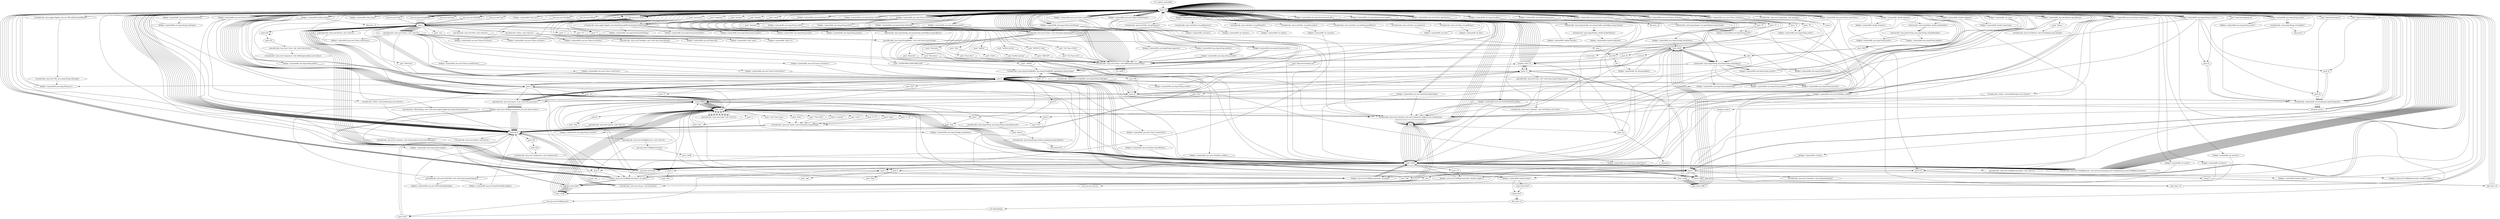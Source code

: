 digraph "" {
    "r0 := @this: azimuth46"
    "load.r r0"
    "r0 := @this: azimuth46"->"load.r r0";
    "new java.awt.Color"
    "load.r r0"->"new java.awt.Color";
    "dup1.r"
    "new java.awt.Color"->"dup1.r";
    "push 235"
    "dup1.r"->"push 235";
    "push 235"->"push 235";
    "push 255"
    "push 235"->"push 255";
    "specialinvoke <java.awt.Color: void <init>(int,int,int)>"
    "push 255"->"specialinvoke <java.awt.Color: void <init>(int,int,int)>";
    "virtualinvoke <java.awt.Component: void setBackground(java.awt.Color)>"
    "specialinvoke <java.awt.Color: void <init>(int,int,int)>"->"virtualinvoke <java.awt.Component: void setBackground(java.awt.Color)>";
    "virtualinvoke <java.awt.Component: void setBackground(java.awt.Color)>"->"load.r r0";
    "load.r r0"->"load.r r0";
    "push \"location\""
    "load.r r0"->"push \"location\"";
    "virtualinvoke <java.applet.Applet: java.lang.String getParameter(java.lang.String)>"
    "push \"location\""->"virtualinvoke <java.applet.Applet: java.lang.String getParameter(java.lang.String)>";
    "fieldput <azimuth46: java.lang.String homeString>"
    "virtualinvoke <java.applet.Applet: java.lang.String getParameter(java.lang.String)>"->"fieldput <azimuth46: java.lang.String homeString>";
    "fieldput <azimuth46: java.lang.String homeString>"->"load.r r0";
    "load.r r0"->"load.r r0";
    "push \"latitude\""
    "load.r r0"->"push \"latitude\"";
    "push \"latitude\""->"virtualinvoke <java.applet.Applet: java.lang.String getParameter(java.lang.String)>";
    "fieldput <azimuth46: java.lang.String homeLatStr>"
    "virtualinvoke <java.applet.Applet: java.lang.String getParameter(java.lang.String)>"->"fieldput <azimuth46: java.lang.String homeLatStr>";
    "fieldput <azimuth46: java.lang.String homeLatStr>"->"load.r r0";
    "load.r r0"->"load.r r0";
    "push \"longitude\""
    "load.r r0"->"push \"longitude\"";
    "push \"longitude\""->"virtualinvoke <java.applet.Applet: java.lang.String getParameter(java.lang.String)>";
    "fieldput <azimuth46: java.lang.String homeLongStr>"
    "virtualinvoke <java.applet.Applet: java.lang.String getParameter(java.lang.String)>"->"fieldput <azimuth46: java.lang.String homeLongStr>";
    "fieldput <azimuth46: java.lang.String homeLongStr>"->"load.r r0";
    "load.r r0"->"load.r r0";
    "virtualinvoke <java.applet.Applet: java.net.URL getDocumentBase()>"
    "load.r r0"->"virtualinvoke <java.applet.Applet: java.net.URL getDocumentBase()>";
    "virtualinvoke <java.net.URL: java.lang.String toString()>"
    "virtualinvoke <java.applet.Applet: java.net.URL getDocumentBase()>"->"virtualinvoke <java.net.URL: java.lang.String toString()>";
    "fieldput <azimuth46: java.lang.String str>"
    "virtualinvoke <java.net.URL: java.lang.String toString()>"->"fieldput <azimuth46: java.lang.String str>";
    "fieldput <azimuth46: java.lang.String str>"->"load.r r0";
    "new java.lang.StringBuffer"
    "load.r r0"->"new java.lang.StringBuffer";
    "new java.lang.StringBuffer"->"dup1.r";
    "dup1.r"->"load.r r0";
    "fieldget <azimuth46: java.lang.String str>"
    "load.r r0"->"fieldget <azimuth46: java.lang.String str>";
    "staticinvoke <java.lang.String: java.lang.String valueOf(java.lang.Object)>"
    "fieldget <azimuth46: java.lang.String str>"->"staticinvoke <java.lang.String: java.lang.String valueOf(java.lang.Object)>";
    "specialinvoke <java.lang.StringBuffer: void <init>(java.lang.String)>"
    "staticinvoke <java.lang.String: java.lang.String valueOf(java.lang.Object)>"->"specialinvoke <java.lang.StringBuffer: void <init>(java.lang.String)>";
    "push \"1234567890123456789012345\""
    "specialinvoke <java.lang.StringBuffer: void <init>(java.lang.String)>"->"push \"1234567890123456789012345\"";
    "virtualinvoke <java.lang.StringBuffer: java.lang.StringBuffer append(java.lang.String)>"
    "push \"1234567890123456789012345\""->"virtualinvoke <java.lang.StringBuffer: java.lang.StringBuffer append(java.lang.String)>";
    "virtualinvoke <java.lang.StringBuffer: java.lang.String toString()>"
    "virtualinvoke <java.lang.StringBuffer: java.lang.StringBuffer append(java.lang.String)>"->"virtualinvoke <java.lang.StringBuffer: java.lang.String toString()>";
    "virtualinvoke <java.lang.StringBuffer: java.lang.String toString()>"->"fieldput <azimuth46: java.lang.String str>";
    "fieldput <azimuth46: java.lang.String str>"->"load.r r0";
    "load.r r0"->"load.r r0";
    "load.r r0"->"fieldget <azimuth46: java.lang.String str>";
    "push 0"
    "fieldget <azimuth46: java.lang.String str>"->"push 0";
    "push 27"
    "push 0"->"push 27";
    "virtualinvoke <java.lang.String: java.lang.String substring(int,int)>"
    "push 27"->"virtualinvoke <java.lang.String: java.lang.String substring(int,int)>";
    "fieldput <azimuth46: java.lang.String wwwStr>"
    "virtualinvoke <java.lang.String: java.lang.String substring(int,int)>"->"fieldput <azimuth46: java.lang.String wwwStr>";
    "fieldput <azimuth46: java.lang.String wwwStr>"->"load.r r0";
    "new java.util.Date"
    "load.r r0"->"new java.util.Date";
    "new java.util.Date"->"dup1.r";
    "specialinvoke <java.util.Date: void <init>()>"
    "dup1.r"->"specialinvoke <java.util.Date: void <init>()>";
    "fieldput <azimuth46: java.util.Date dat>"
    "specialinvoke <java.util.Date: void <init>()>"->"fieldput <azimuth46: java.util.Date dat>";
    "fieldput <azimuth46: java.util.Date dat>"->"load.r r0";
    "load.r r0"->"load.r r0";
    "fieldget <azimuth46: java.util.Date dat>"
    "load.r r0"->"fieldget <azimuth46: java.util.Date dat>";
    "virtualinvoke <java.util.Date: int getHours()>"
    "fieldget <azimuth46: java.util.Date dat>"->"virtualinvoke <java.util.Date: int getHours()>";
    "fieldput <azimuth46: int hours>"
    "virtualinvoke <java.util.Date: int getHours()>"->"fieldput <azimuth46: int hours>";
    "fieldput <azimuth46: int hours>"->"load.r r0";
    "load.r r0"->"load.r r0";
    "load.r r0"->"fieldget <azimuth46: java.util.Date dat>";
    "virtualinvoke <java.util.Date: int getMinutes()>"
    "fieldget <azimuth46: java.util.Date dat>"->"virtualinvoke <java.util.Date: int getMinutes()>";
    "fieldput <azimuth46: int minutes>"
    "virtualinvoke <java.util.Date: int getMinutes()>"->"fieldput <azimuth46: int minutes>";
    "fieldput <azimuth46: int minutes>"->"load.r r0";
    "load.r r0"->"load.r r0";
    "load.r r0"->"fieldget <azimuth46: java.util.Date dat>";
    "virtualinvoke <java.util.Date: int getDate()>"
    "fieldget <azimuth46: java.util.Date dat>"->"virtualinvoke <java.util.Date: int getDate()>";
    "fieldput <azimuth46: int date>"
    "virtualinvoke <java.util.Date: int getDate()>"->"fieldput <azimuth46: int date>";
    "fieldput <azimuth46: int date>"->"load.r r0";
    "load.r r0"->"load.r r0";
    "load.r r0"->"fieldget <azimuth46: java.util.Date dat>";
    "virtualinvoke <java.util.Date: int getMonth()>"
    "fieldget <azimuth46: java.util.Date dat>"->"virtualinvoke <java.util.Date: int getMonth()>";
    "fieldput <azimuth46: int month>"
    "virtualinvoke <java.util.Date: int getMonth()>"->"fieldput <azimuth46: int month>";
    "fieldput <azimuth46: int month>"->"load.r r0";
    "load.r r0"->"load.r r0";
    "load.r r0"->"fieldget <azimuth46: java.util.Date dat>";
    "virtualinvoke <java.util.Date: int getYear()>"
    "fieldget <azimuth46: java.util.Date dat>"->"virtualinvoke <java.util.Date: int getYear()>";
    "fieldput <azimuth46: int year>"
    "virtualinvoke <java.util.Date: int getYear()>"->"fieldput <azimuth46: int year>";
    "fieldput <azimuth46: int year>"->"load.r r0";
    "load.r r0"->"load.r r0";
    "load.r r0"->"fieldget <azimuth46: java.util.Date dat>";
    "virtualinvoke <java.util.Date: int getSeconds()>"
    "fieldget <azimuth46: java.util.Date dat>"->"virtualinvoke <java.util.Date: int getSeconds()>";
    "fieldput <azimuth46: int seconds>"
    "virtualinvoke <java.util.Date: int getSeconds()>"->"fieldput <azimuth46: int seconds>";
    "new java.awt.GridBagLayout"
    "fieldput <azimuth46: int seconds>"->"new java.awt.GridBagLayout";
    "store.r $r37"
    "new java.awt.GridBagLayout"->"store.r $r37";
    "load.r $r37"
    "store.r $r37"->"load.r $r37";
    "specialinvoke <java.awt.GridBagLayout: void <init>()>"
    "load.r $r37"->"specialinvoke <java.awt.GridBagLayout: void <init>()>";
    "new java.awt.GridBagConstraints"
    "specialinvoke <java.awt.GridBagLayout: void <init>()>"->"new java.awt.GridBagConstraints";
    "store.r $r38"
    "new java.awt.GridBagConstraints"->"store.r $r38";
    "load.r $r38"
    "store.r $r38"->"load.r $r38";
    "specialinvoke <java.awt.GridBagConstraints: void <init>()>"
    "load.r $r38"->"specialinvoke <java.awt.GridBagConstraints: void <init>()>";
    "specialinvoke <java.awt.GridBagConstraints: void <init>()>"->"load.r r0";
    "load.r r0"->"load.r $r37";
    "virtualinvoke <java.awt.Container: void setLayout(java.awt.LayoutManager)>"
    "load.r $r37"->"virtualinvoke <java.awt.Container: void setLayout(java.awt.LayoutManager)>";
    "virtualinvoke <java.awt.Container: void setLayout(java.awt.LayoutManager)>"->"load.r r0";
    "load.r r0"->"load.r r0";
    "load.r r0"->"fieldget <azimuth46: java.util.Date dat>";
    "virtualinvoke <java.util.Date: int getTimezoneOffset()>"
    "fieldget <azimuth46: java.util.Date dat>"->"virtualinvoke <java.util.Date: int getTimezoneOffset()>";
    "neg.i"
    "virtualinvoke <java.util.Date: int getTimezoneOffset()>"->"neg.i";
    "push 60"
    "neg.i"->"push 60";
    "div.i"
    "push 60"->"div.i";
    "fieldput <azimuth46: int timezoneoffset>"
    "div.i"->"fieldput <azimuth46: int timezoneoffset>";
    "fieldput <azimuth46: int timezoneoffset>"->"load.r r0";
    "load.r r0"->"load.r r0";
    "fieldget <azimuth46: int timezoneoffset>"
    "load.r r0"->"fieldget <azimuth46: int timezoneoffset>";
    "staticinvoke <java.lang.String: java.lang.String valueOf(int)>"
    "fieldget <azimuth46: int timezoneoffset>"->"staticinvoke <java.lang.String: java.lang.String valueOf(int)>";
    "fieldput <azimuth46: java.lang.String timeString>"
    "staticinvoke <java.lang.String: java.lang.String valueOf(int)>"->"fieldput <azimuth46: java.lang.String timeString>";
    "fieldput <azimuth46: java.lang.String timeString>"->"load.r r0";
    "load.r r0"->"fieldget <azimuth46: int timezoneoffset>";
    "ifle load.r r0"
    "fieldget <azimuth46: int timezoneoffset>"->"ifle load.r r0";
    "ifle load.r r0"->"load.r r0";
    "load.r r0"->"new java.lang.StringBuffer";
    "new java.lang.StringBuffer"->"dup1.r";
    "push \"+\""
    "dup1.r"->"push \"+\"";
    "push \"+\""->"specialinvoke <java.lang.StringBuffer: void <init>(java.lang.String)>";
    "specialinvoke <java.lang.StringBuffer: void <init>(java.lang.String)>"->"load.r r0";
    "fieldget <azimuth46: java.lang.String timeString>"
    "load.r r0"->"fieldget <azimuth46: java.lang.String timeString>";
    "fieldget <azimuth46: java.lang.String timeString>"->"virtualinvoke <java.lang.StringBuffer: java.lang.StringBuffer append(java.lang.String)>";
    "virtualinvoke <java.lang.StringBuffer: java.lang.StringBuffer append(java.lang.String)>"->"virtualinvoke <java.lang.StringBuffer: java.lang.String toString()>";
    "virtualinvoke <java.lang.StringBuffer: java.lang.String toString()>"->"fieldput <azimuth46: java.lang.String timeString>";
    "fieldput <azimuth46: java.lang.String timeString>"->"load.r r0";
    "load.r r0"->"new java.lang.StringBuffer";
    "new java.lang.StringBuffer"->"dup1.r";
    "push \"UT \""
    "dup1.r"->"push \"UT \"";
    "push \"UT \""->"specialinvoke <java.lang.StringBuffer: void <init>(java.lang.String)>";
    "specialinvoke <java.lang.StringBuffer: void <init>(java.lang.String)>"->"load.r r0";
    "load.r r0"->"fieldget <azimuth46: java.lang.String timeString>";
    "fieldget <azimuth46: java.lang.String timeString>"->"virtualinvoke <java.lang.StringBuffer: java.lang.StringBuffer append(java.lang.String)>";
    "push \" h\""
    "virtualinvoke <java.lang.StringBuffer: java.lang.StringBuffer append(java.lang.String)>"->"push \" h\"";
    "push \" h\""->"virtualinvoke <java.lang.StringBuffer: java.lang.StringBuffer append(java.lang.String)>";
    "virtualinvoke <java.lang.StringBuffer: java.lang.StringBuffer append(java.lang.String)>"->"virtualinvoke <java.lang.StringBuffer: java.lang.String toString()>";
    "virtualinvoke <java.lang.StringBuffer: java.lang.String toString()>"->"fieldput <azimuth46: java.lang.String timeString>";
    "fieldput <azimuth46: java.lang.String timeString>"->"load.r r0";
    "new java.awt.Font"
    "load.r r0"->"new java.awt.Font";
    "new java.awt.Font"->"dup1.r";
    "push \"Helvetica\""
    "dup1.r"->"push \"Helvetica\"";
    "push \"Helvetica\""->"push 0";
    "push 10"
    "push 0"->"push 10";
    "specialinvoke <java.awt.Font: void <init>(java.lang.String,int,int)>"
    "push 10"->"specialinvoke <java.awt.Font: void <init>(java.lang.String,int,int)>";
    "virtualinvoke <java.awt.Container: void setFont(java.awt.Font)>"
    "specialinvoke <java.awt.Font: void <init>(java.lang.String,int,int)>"->"virtualinvoke <java.awt.Container: void setFont(java.awt.Font)>";
    "virtualinvoke <java.awt.Container: void setFont(java.awt.Font)>"->"load.r $r38";
    "push 0.0"
    "load.r $r38"->"push 0.0";
    "fieldput <java.awt.GridBagConstraints: double weighty>"
    "push 0.0"->"fieldput <java.awt.GridBagConstraints: double weighty>";
    "fieldput <java.awt.GridBagConstraints: double weighty>"->"load.r $r38";
    "new java.awt.Insets"
    "load.r $r38"->"new java.awt.Insets";
    "new java.awt.Insets"->"dup1.r";
    "push 5"
    "dup1.r"->"push 5";
    "push 20"
    "push 5"->"push 20";
    "push 20"->"push 0";
    "push 0"->"push 0";
    "specialinvoke <java.awt.Insets: void <init>(int,int,int,int)>"
    "push 0"->"specialinvoke <java.awt.Insets: void <init>(int,int,int,int)>";
    "fieldput <java.awt.GridBagConstraints: java.awt.Insets insets>"
    "specialinvoke <java.awt.Insets: void <init>(int,int,int,int)>"->"fieldput <java.awt.GridBagConstraints: java.awt.Insets insets>";
    "new java.awt.Label"
    "fieldput <java.awt.GridBagConstraints: java.awt.Insets insets>"->"new java.awt.Label";
    "store.r $r48"
    "new java.awt.Label"->"store.r $r48";
    "load.r $r48"
    "store.r $r48"->"load.r $r48";
    "specialinvoke <java.awt.Label: void <init>()>"
    "load.r $r48"->"specialinvoke <java.awt.Label: void <init>()>";
    "specialinvoke <java.awt.Label: void <init>()>"->"load.r $r48";
    "push \"Time Zone\""
    "load.r $r48"->"push \"Time Zone\"";
    "virtualinvoke <java.awt.Label: void setText(java.lang.String)>"
    "push \"Time Zone\""->"virtualinvoke <java.awt.Label: void setText(java.lang.String)>";
    "virtualinvoke <java.awt.Label: void setText(java.lang.String)>"->"load.r $r37";
    "load.r $r37"->"load.r $r48";
    "load.r $r48"->"load.r $r38";
    "virtualinvoke <java.awt.GridBagLayout: void setConstraints(java.awt.Component,java.awt.GridBagConstraints)>"
    "load.r $r38"->"virtualinvoke <java.awt.GridBagLayout: void setConstraints(java.awt.Component,java.awt.GridBagConstraints)>";
    "virtualinvoke <java.awt.GridBagLayout: void setConstraints(java.awt.Component,java.awt.GridBagConstraints)>"->"load.r r0";
    "load.r r0"->"load.r $r48";
    "virtualinvoke <java.awt.Container: java.awt.Component add(java.awt.Component)>"
    "load.r $r48"->"virtualinvoke <java.awt.Container: java.awt.Component add(java.awt.Component)>";
    "pop"
    "virtualinvoke <java.awt.Container: java.awt.Component add(java.awt.Component)>"->"pop";
    "pop"->"load.r $r38";
    "load.r $r38"->"new java.awt.Insets";
    "new java.awt.Insets"->"dup1.r";
    "dup1.r"->"push 5";
    "push 5"->"push 0";
    "push 0"->"push 0";
    "push 0"->"push 0";
    "push 0"->"specialinvoke <java.awt.Insets: void <init>(int,int,int,int)>";
    "specialinvoke <java.awt.Insets: void <init>(int,int,int,int)>"->"fieldput <java.awt.GridBagConstraints: java.awt.Insets insets>";
    "fieldput <java.awt.GridBagConstraints: java.awt.Insets insets>"->"new java.awt.Label";
    "new java.awt.Label"->"store.r $r48";
    "store.r $r48"->"load.r $r48";
    "load.r $r48"->"specialinvoke <java.awt.Label: void <init>()>";
    "specialinvoke <java.awt.Label: void <init>()>"->"load.r $r48";
    "push \"Location\""
    "load.r $r48"->"push \"Location\"";
    "push \"Location\""->"virtualinvoke <java.awt.Label: void setText(java.lang.String)>";
    "virtualinvoke <java.awt.Label: void setText(java.lang.String)>"->"load.r $r37";
    "load.r $r37"->"load.r $r48";
    "load.r $r48"->"load.r $r38";
    "load.r $r38"->"virtualinvoke <java.awt.GridBagLayout: void setConstraints(java.awt.Component,java.awt.GridBagConstraints)>";
    "virtualinvoke <java.awt.GridBagLayout: void setConstraints(java.awt.Component,java.awt.GridBagConstraints)>"->"load.r r0";
    "load.r r0"->"load.r $r48";
    "load.r $r48"->"virtualinvoke <java.awt.Container: java.awt.Component add(java.awt.Component)>";
    "virtualinvoke <java.awt.Container: java.awt.Component add(java.awt.Component)>"->"pop";
    "pop"->"new java.awt.Label";
    "new java.awt.Label"->"store.r $r48";
    "store.r $r48"->"load.r $r48";
    "load.r $r48"->"specialinvoke <java.awt.Label: void <init>()>";
    "specialinvoke <java.awt.Label: void <init>()>"->"load.r $r48";
    "push \"Latit.\""
    "load.r $r48"->"push \"Latit.\"";
    "push \"Latit.\""->"virtualinvoke <java.awt.Label: void setText(java.lang.String)>";
    "virtualinvoke <java.awt.Label: void setText(java.lang.String)>"->"load.r $r37";
    "load.r $r37"->"load.r $r48";
    "load.r $r48"->"load.r $r38";
    "load.r $r38"->"virtualinvoke <java.awt.GridBagLayout: void setConstraints(java.awt.Component,java.awt.GridBagConstraints)>";
    "virtualinvoke <java.awt.GridBagLayout: void setConstraints(java.awt.Component,java.awt.GridBagConstraints)>"->"load.r r0";
    "load.r r0"->"load.r $r48";
    "load.r $r48"->"virtualinvoke <java.awt.Container: java.awt.Component add(java.awt.Component)>";
    "virtualinvoke <java.awt.Container: java.awt.Component add(java.awt.Component)>"->"pop";
    "pop"->"new java.awt.Label";
    "new java.awt.Label"->"store.r $r48";
    "store.r $r48"->"load.r $r48";
    "load.r $r48"->"specialinvoke <java.awt.Label: void <init>()>";
    "specialinvoke <java.awt.Label: void <init>()>"->"load.r $r48";
    "push \"N / S\""
    "load.r $r48"->"push \"N / S\"";
    "push \"N / S\""->"virtualinvoke <java.awt.Label: void setText(java.lang.String)>";
    "virtualinvoke <java.awt.Label: void setText(java.lang.String)>"->"load.r $r37";
    "load.r $r37"->"load.r $r48";
    "load.r $r48"->"load.r $r38";
    "load.r $r38"->"virtualinvoke <java.awt.GridBagLayout: void setConstraints(java.awt.Component,java.awt.GridBagConstraints)>";
    "virtualinvoke <java.awt.GridBagLayout: void setConstraints(java.awt.Component,java.awt.GridBagConstraints)>"->"load.r r0";
    "load.r r0"->"load.r $r48";
    "load.r $r48"->"virtualinvoke <java.awt.Container: java.awt.Component add(java.awt.Component)>";
    "virtualinvoke <java.awt.Container: java.awt.Component add(java.awt.Component)>"->"pop";
    "pop"->"new java.awt.Label";
    "new java.awt.Label"->"store.r $r48";
    "store.r $r48"->"load.r $r48";
    "load.r $r48"->"specialinvoke <java.awt.Label: void <init>()>";
    "specialinvoke <java.awt.Label: void <init>()>"->"load.r $r48";
    "push \"Long.\""
    "load.r $r48"->"push \"Long.\"";
    "push \"Long.\""->"virtualinvoke <java.awt.Label: void setText(java.lang.String)>";
    "virtualinvoke <java.awt.Label: void setText(java.lang.String)>"->"load.r $r37";
    "load.r $r37"->"load.r $r48";
    "load.r $r48"->"load.r $r38";
    "load.r $r38"->"virtualinvoke <java.awt.GridBagLayout: void setConstraints(java.awt.Component,java.awt.GridBagConstraints)>";
    "virtualinvoke <java.awt.GridBagLayout: void setConstraints(java.awt.Component,java.awt.GridBagConstraints)>"->"load.r r0";
    "load.r r0"->"load.r $r48";
    "load.r $r48"->"virtualinvoke <java.awt.Container: java.awt.Component add(java.awt.Component)>";
    "virtualinvoke <java.awt.Container: java.awt.Component add(java.awt.Component)>"->"pop";
    "pop"->"new java.awt.Label";
    "new java.awt.Label"->"store.r $r48";
    "store.r $r48"->"load.r $r48";
    "load.r $r48"->"specialinvoke <java.awt.Label: void <init>()>";
    "specialinvoke <java.awt.Label: void <init>()>"->"load.r $r48";
    "push \"E / W\""
    "load.r $r48"->"push \"E / W\"";
    "push \"E / W\""->"virtualinvoke <java.awt.Label: void setText(java.lang.String)>";
    "virtualinvoke <java.awt.Label: void setText(java.lang.String)>"->"load.r $r37";
    "load.r $r37"->"load.r $r48";
    "load.r $r48"->"load.r $r38";
    "load.r $r38"->"virtualinvoke <java.awt.GridBagLayout: void setConstraints(java.awt.Component,java.awt.GridBagConstraints)>";
    "virtualinvoke <java.awt.GridBagLayout: void setConstraints(java.awt.Component,java.awt.GridBagConstraints)>"->"load.r r0";
    "load.r r0"->"load.r $r48";
    "load.r $r48"->"virtualinvoke <java.awt.Container: java.awt.Component add(java.awt.Component)>";
    "virtualinvoke <java.awt.Container: java.awt.Component add(java.awt.Component)>"->"pop";
    "pop"->"load.r r0";
    "new java.awt.Checkbox"
    "load.r r0"->"new java.awt.Checkbox";
    "new java.awt.Checkbox"->"dup1.r";
    "push \"sun\""
    "dup1.r"->"push \"sun\"";
    "specialinvoke <java.awt.Checkbox: void <init>(java.lang.String)>"
    "push \"sun\""->"specialinvoke <java.awt.Checkbox: void <init>(java.lang.String)>";
    "fieldput <azimuth46: java.awt.Checkbox sunBox>"
    "specialinvoke <java.awt.Checkbox: void <init>(java.lang.String)>"->"fieldput <azimuth46: java.awt.Checkbox sunBox>";
    "fieldput <azimuth46: java.awt.Checkbox sunBox>"->"load.r $r38";
    "load.r $r38"->"new java.awt.Insets";
    "new java.awt.Insets"->"dup1.r";
    "dup1.r"->"push 5";
    "push 5"->"push 0";
    "push 0"->"push 0";
    "push 0"->"push 5";
    "push 5"->"specialinvoke <java.awt.Insets: void <init>(int,int,int,int)>";
    "specialinvoke <java.awt.Insets: void <init>(int,int,int,int)>"->"fieldput <java.awt.GridBagConstraints: java.awt.Insets insets>";
    "fieldput <java.awt.GridBagConstraints: java.awt.Insets insets>"->"load.r $r37";
    "load.r $r37"->"load.r r0";
    "fieldget <azimuth46: java.awt.Checkbox sunBox>"
    "load.r r0"->"fieldget <azimuth46: java.awt.Checkbox sunBox>";
    "fieldget <azimuth46: java.awt.Checkbox sunBox>"->"load.r $r38";
    "load.r $r38"->"virtualinvoke <java.awt.GridBagLayout: void setConstraints(java.awt.Component,java.awt.GridBagConstraints)>";
    "virtualinvoke <java.awt.GridBagLayout: void setConstraints(java.awt.Component,java.awt.GridBagConstraints)>"->"load.r r0";
    "load.r r0"->"fieldget <azimuth46: java.awt.Checkbox sunBox>";
    "push 1"
    "fieldget <azimuth46: java.awt.Checkbox sunBox>"->"push 1";
    "virtualinvoke <java.awt.Checkbox: void setState(boolean)>"
    "push 1"->"virtualinvoke <java.awt.Checkbox: void setState(boolean)>";
    "virtualinvoke <java.awt.Checkbox: void setState(boolean)>"->"load.r r0";
    "load.r r0"->"load.r r0";
    "load.r r0"->"fieldget <azimuth46: java.awt.Checkbox sunBox>";
    "fieldget <azimuth46: java.awt.Checkbox sunBox>"->"virtualinvoke <java.awt.Container: java.awt.Component add(java.awt.Component)>";
    "virtualinvoke <java.awt.Container: java.awt.Component add(java.awt.Component)>"->"pop";
    "pop"->"load.r $r38";
    "load.r $r38"->"push 1";
    "fieldput <java.awt.GridBagConstraints: int gridy>"
    "push 1"->"fieldput <java.awt.GridBagConstraints: int gridy>";
    "fieldput <java.awt.GridBagConstraints: int gridy>"->"load.r r0";
    "new Seloc"
    "load.r r0"->"new Seloc";
    "new Seloc"->"dup1.r";
    "specialinvoke <Seloc: void <init>()>"
    "dup1.r"->"specialinvoke <Seloc: void <init>()>";
    "fieldput <azimuth46: Seloc time>"
    "specialinvoke <Seloc: void <init>()>"->"fieldput <azimuth46: Seloc time>";
    "fieldput <azimuth46: Seloc time>"->"load.r r0";
    "new java.awt.Choice"
    "load.r r0"->"new java.awt.Choice";
    "new java.awt.Choice"->"dup1.r";
    "specialinvoke <java.awt.Choice: void <init>()>"
    "dup1.r"->"specialinvoke <java.awt.Choice: void <init>()>";
    "fieldput <azimuth46: java.awt.Choice timeChoice>"
    "specialinvoke <java.awt.Choice: void <init>()>"->"fieldput <azimuth46: java.awt.Choice timeChoice>";
    "fieldput <azimuth46: java.awt.Choice timeChoice>"->"load.r r0";
    "fieldget <azimuth46: Seloc time>"
    "load.r r0"->"fieldget <azimuth46: Seloc time>";
    "fieldget <azimuth46: Seloc time>"->"load.r r0";
    "fieldget <azimuth46: java.awt.Choice timeChoice>"
    "load.r r0"->"fieldget <azimuth46: java.awt.Choice timeChoice>";
    "virtualinvoke <Seloc: void timeMenu(java.awt.Choice)>"
    "fieldget <azimuth46: java.awt.Choice timeChoice>"->"virtualinvoke <Seloc: void timeMenu(java.awt.Choice)>";
    "virtualinvoke <Seloc: void timeMenu(java.awt.Choice)>"->"load.r $r38";
    "load.r $r38"->"new java.awt.Insets";
    "new java.awt.Insets"->"dup1.r";
    "dup1.r"->"push 0";
    "push 0"->"push 20";
    "push 20"->"push 0";
    "push 0"->"push 0";
    "push 0"->"specialinvoke <java.awt.Insets: void <init>(int,int,int,int)>";
    "specialinvoke <java.awt.Insets: void <init>(int,int,int,int)>"->"fieldput <java.awt.GridBagConstraints: java.awt.Insets insets>";
    "fieldput <java.awt.GridBagConstraints: java.awt.Insets insets>"->"load.r $r37";
    "load.r $r37"->"load.r r0";
    "load.r r0"->"fieldget <azimuth46: java.awt.Choice timeChoice>";
    "fieldget <azimuth46: java.awt.Choice timeChoice>"->"load.r $r38";
    "load.r $r38"->"virtualinvoke <java.awt.GridBagLayout: void setConstraints(java.awt.Component,java.awt.GridBagConstraints)>";
    "virtualinvoke <java.awt.GridBagLayout: void setConstraints(java.awt.Component,java.awt.GridBagConstraints)>"->"load.r r0";
    "load.r r0"->"fieldget <azimuth46: java.awt.Choice timeChoice>";
    "fieldget <azimuth46: java.awt.Choice timeChoice>"->"load.r r0";
    "load.r r0"->"fieldget <azimuth46: java.lang.String timeString>";
    "virtualinvoke <java.awt.Choice: void select(java.lang.String)>"
    "fieldget <azimuth46: java.lang.String timeString>"->"virtualinvoke <java.awt.Choice: void select(java.lang.String)>";
    "virtualinvoke <java.awt.Choice: void select(java.lang.String)>"->"load.r r0";
    "load.r r0"->"load.r r0";
    "load.r r0"->"fieldget <azimuth46: java.awt.Choice timeChoice>";
    "fieldget <azimuth46: java.awt.Choice timeChoice>"->"virtualinvoke <java.awt.Container: java.awt.Component add(java.awt.Component)>";
    "virtualinvoke <java.awt.Container: java.awt.Component add(java.awt.Component)>"->"pop";
    "pop"->"load.r $r38";
    "load.r $r38"->"new java.awt.Insets";
    "new java.awt.Insets"->"dup1.r";
    "dup1.r"->"push 0";
    "push 0"->"push 10";
    "push 10"->"push 0";
    "push 0"->"push 0";
    "push 0"->"specialinvoke <java.awt.Insets: void <init>(int,int,int,int)>";
    "specialinvoke <java.awt.Insets: void <init>(int,int,int,int)>"->"fieldput <java.awt.GridBagConstraints: java.awt.Insets insets>";
    "fieldput <java.awt.GridBagConstraints: java.awt.Insets insets>"->"load.r r0";
    "load.r r0"->"new java.awt.Choice";
    "new java.awt.Choice"->"dup1.r";
    "dup1.r"->"specialinvoke <java.awt.Choice: void <init>()>";
    "fieldput <azimuth46: java.awt.Choice locChoice>"
    "specialinvoke <java.awt.Choice: void <init>()>"->"fieldput <azimuth46: java.awt.Choice locChoice>";
    "fieldput <azimuth46: java.awt.Choice locChoice>"->"load.r r0";
    "load.r r0"->"load.r r0";
    "fieldget <azimuth46: java.lang.String homeString>"
    "load.r r0"->"fieldget <azimuth46: java.lang.String homeString>";
    "fieldput <azimuth46: java.lang.String locString>"
    "fieldget <azimuth46: java.lang.String homeString>"->"fieldput <azimuth46: java.lang.String locString>";
    "fieldput <azimuth46: java.lang.String locString>"->"load.r r0";
    "fieldget <azimuth46: java.awt.Choice locChoice>"
    "load.r r0"->"fieldget <azimuth46: java.awt.Choice locChoice>";
    "fieldget <azimuth46: java.awt.Choice locChoice>"->"load.r r0";
    "fieldget <azimuth46: java.lang.String locString>"
    "load.r r0"->"fieldget <azimuth46: java.lang.String locString>";
    "virtualinvoke <java.awt.Choice: void addItem(java.lang.String)>"
    "fieldget <azimuth46: java.lang.String locString>"->"virtualinvoke <java.awt.Choice: void addItem(java.lang.String)>";
    "virtualinvoke <java.awt.Choice: void addItem(java.lang.String)>"->"load.r r0";
    "load.r r0"->"fieldget <azimuth46: java.awt.Choice locChoice>";
    "fieldget <azimuth46: java.awt.Choice locChoice>"->"load.r r0";
    "fieldget <azimuth46: java.lang.String separator>"
    "load.r r0"->"fieldget <azimuth46: java.lang.String separator>";
    "fieldget <azimuth46: java.lang.String separator>"->"virtualinvoke <java.awt.Choice: void addItem(java.lang.String)>";
    "virtualinvoke <java.awt.Choice: void addItem(java.lang.String)>"->"load.r r0";
    "load.r r0"->"new Seloc";
    "new Seloc"->"dup1.r";
    "dup1.r"->"specialinvoke <Seloc: void <init>()>";
    "fieldput <azimuth46: Seloc loc>"
    "specialinvoke <Seloc: void <init>()>"->"fieldput <azimuth46: Seloc loc>";
    "fieldput <azimuth46: Seloc loc>"->"load.r r0";
    "fieldget <azimuth46: Seloc loc>"
    "load.r r0"->"fieldget <azimuth46: Seloc loc>";
    "fieldget <azimuth46: Seloc loc>"->"load.r r0";
    "load.r r0"->"fieldget <azimuth46: java.awt.Choice locChoice>";
    "virtualinvoke <Seloc: void locMenu(java.awt.Choice)>"
    "fieldget <azimuth46: java.awt.Choice locChoice>"->"virtualinvoke <Seloc: void locMenu(java.awt.Choice)>";
    "virtualinvoke <Seloc: void locMenu(java.awt.Choice)>"->"load.r $r37";
    "load.r $r37"->"load.r r0";
    "load.r r0"->"fieldget <azimuth46: java.awt.Choice locChoice>";
    "fieldget <azimuth46: java.awt.Choice locChoice>"->"load.r $r38";
    "load.r $r38"->"virtualinvoke <java.awt.GridBagLayout: void setConstraints(java.awt.Component,java.awt.GridBagConstraints)>";
    "virtualinvoke <java.awt.GridBagLayout: void setConstraints(java.awt.Component,java.awt.GridBagConstraints)>"->"load.r r0";
    "load.r r0"->"load.r r0";
    "load.r r0"->"fieldget <azimuth46: java.awt.Choice locChoice>";
    "fieldget <azimuth46: java.awt.Choice locChoice>"->"virtualinvoke <java.awt.Container: java.awt.Component add(java.awt.Component)>";
    "virtualinvoke <java.awt.Container: java.awt.Component add(java.awt.Component)>"->"pop";
    "pop"->"load.r r0";
    "load.r r0"->"fieldget <azimuth46: java.awt.Choice locChoice>";
    "fieldget <azimuth46: java.awt.Choice locChoice>"->"load.r r0";
    "load.r r0"->"fieldget <azimuth46: java.lang.String locString>";
    "fieldget <azimuth46: java.lang.String locString>"->"virtualinvoke <java.awt.Choice: void select(java.lang.String)>";
    "virtualinvoke <java.awt.Choice: void select(java.lang.String)>"->"load.r r0";
    "load.r r0"->"load.r r0";
    "fieldget <azimuth46: java.lang.String homeLatStr>"
    "load.r r0"->"fieldget <azimuth46: java.lang.String homeLatStr>";
    "staticinvoke <java.lang.Double: java.lang.Double valueOf(java.lang.String)>"
    "fieldget <azimuth46: java.lang.String homeLatStr>"->"staticinvoke <java.lang.Double: java.lang.Double valueOf(java.lang.String)>";
    "virtualinvoke <java.lang.Double: double doubleValue()>"
    "staticinvoke <java.lang.Double: java.lang.Double valueOf(java.lang.String)>"->"virtualinvoke <java.lang.Double: double doubleValue()>";
    "fieldput <azimuth46: double latitude>"
    "virtualinvoke <java.lang.Double: double doubleValue()>"->"fieldput <azimuth46: double latitude>";
    "fieldput <azimuth46: double latitude>"->"load.r r0";
    "load.r r0"->"load.r r0";
    "fieldget <azimuth46: double latitude>"
    "load.r r0"->"fieldget <azimuth46: double latitude>";
    "fieldput <azimuth46: double homeLat>"
    "fieldget <azimuth46: double latitude>"->"fieldput <azimuth46: double homeLat>";
    "fieldput <azimuth46: double homeLat>"->"load.r r0";
    "load.r r0"->"fieldget <azimuth46: double latitude>";
    "fieldget <azimuth46: double latitude>"->"push 0.0";
    "cmpg.d"
    "push 0.0"->"cmpg.d";
    "ifge load.r r0"
    "cmpg.d"->"ifge load.r r0";
    "ifge load.r r0"->"load.r r0";
    "push \"S\""
    "load.r r0"->"push \"S\"";
    "fieldput <azimuth46: java.lang.String nsStr>"
    "push \"S\""->"fieldput <azimuth46: java.lang.String nsStr>";
    "goto load.r r0"
    "fieldput <azimuth46: java.lang.String nsStr>"->"goto load.r r0";
    "goto load.r r0"->"load.r r0";
    "load.r r0"->"load.r r0";
    "fieldget <azimuth46: java.lang.String homeLongStr>"
    "load.r r0"->"fieldget <azimuth46: java.lang.String homeLongStr>";
    "fieldget <azimuth46: java.lang.String homeLongStr>"->"staticinvoke <java.lang.Double: java.lang.Double valueOf(java.lang.String)>";
    "staticinvoke <java.lang.Double: java.lang.Double valueOf(java.lang.String)>"->"virtualinvoke <java.lang.Double: double doubleValue()>";
    "fieldput <azimuth46: double longitude>"
    "virtualinvoke <java.lang.Double: double doubleValue()>"->"fieldput <azimuth46: double longitude>";
    "fieldput <azimuth46: double longitude>"->"load.r r0";
    "load.r r0"->"load.r r0";
    "fieldget <azimuth46: double longitude>"
    "load.r r0"->"fieldget <azimuth46: double longitude>";
    "fieldput <azimuth46: double homeLong>"
    "fieldget <azimuth46: double longitude>"->"fieldput <azimuth46: double homeLong>";
    "fieldput <azimuth46: double homeLong>"->"load.r r0";
    "load.r r0"->"fieldget <azimuth46: double longitude>";
    "fieldget <azimuth46: double longitude>"->"push 0.0";
    "push 0.0"->"cmpg.d";
    "cmpg.d"->"ifge load.r r0";
    "ifge load.r r0"->"load.r r0";
    "push \"W\""
    "load.r r0"->"push \"W\"";
    "fieldput <azimuth46: java.lang.String ewStr>"
    "push \"W\""->"fieldput <azimuth46: java.lang.String ewStr>";
    "fieldput <azimuth46: java.lang.String ewStr>"->"goto load.r r0";
    "goto load.r r0"->"load.r r0";
    "load.r r0"->"load.r r0";
    "load.r r0"->"fieldget <azimuth46: double latitude>";
    "staticinvoke <java.lang.Math: double abs(double)>"
    "fieldget <azimuth46: double latitude>"->"staticinvoke <java.lang.Math: double abs(double)>";
    "staticinvoke <java.lang.String: java.lang.String valueOf(double)>"
    "staticinvoke <java.lang.Math: double abs(double)>"->"staticinvoke <java.lang.String: java.lang.String valueOf(double)>";
    "fieldput <azimuth46: java.lang.String latStr>"
    "staticinvoke <java.lang.String: java.lang.String valueOf(double)>"->"fieldput <azimuth46: java.lang.String latStr>";
    "fieldput <azimuth46: java.lang.String latStr>"->"load.r r0";
    "new java.awt.TextField"
    "load.r r0"->"new java.awt.TextField";
    "new java.awt.TextField"->"dup1.r";
    "dup1.r"->"load.r r0";
    "fieldget <azimuth46: java.lang.String latStr>"
    "load.r r0"->"fieldget <azimuth46: java.lang.String latStr>";
    "fieldget <azimuth46: java.lang.String latStr>"->"push 5";
    "specialinvoke <java.awt.TextField: void <init>(java.lang.String,int)>"
    "push 5"->"specialinvoke <java.awt.TextField: void <init>(java.lang.String,int)>";
    "fieldput <azimuth46: java.awt.TextField fieldLatDeg>"
    "specialinvoke <java.awt.TextField: void <init>(java.lang.String,int)>"->"fieldput <azimuth46: java.awt.TextField fieldLatDeg>";
    "fieldput <azimuth46: java.awt.TextField fieldLatDeg>"->"load.r $r37";
    "load.r $r37"->"load.r r0";
    "fieldget <azimuth46: java.awt.TextField fieldLatDeg>"
    "load.r r0"->"fieldget <azimuth46: java.awt.TextField fieldLatDeg>";
    "fieldget <azimuth46: java.awt.TextField fieldLatDeg>"->"load.r $r38";
    "load.r $r38"->"virtualinvoke <java.awt.GridBagLayout: void setConstraints(java.awt.Component,java.awt.GridBagConstraints)>";
    "virtualinvoke <java.awt.GridBagLayout: void setConstraints(java.awt.Component,java.awt.GridBagConstraints)>"->"load.r r0";
    "load.r r0"->"load.r r0";
    "load.r r0"->"fieldget <azimuth46: java.awt.TextField fieldLatDeg>";
    "fieldget <azimuth46: java.awt.TextField fieldLatDeg>"->"virtualinvoke <java.awt.Container: java.awt.Component add(java.awt.Component)>";
    "virtualinvoke <java.awt.Container: java.awt.Component add(java.awt.Component)>"->"pop";
    "pop"->"load.r r0";
    "load.r r0"->"new java.awt.Choice";
    "new java.awt.Choice"->"dup1.r";
    "dup1.r"->"specialinvoke <java.awt.Choice: void <init>()>";
    "fieldput <azimuth46: java.awt.Choice nsChoice>"
    "specialinvoke <java.awt.Choice: void <init>()>"->"fieldput <azimuth46: java.awt.Choice nsChoice>";
    "fieldput <azimuth46: java.awt.Choice nsChoice>"->"load.r r0";
    "fieldget <azimuth46: java.awt.Choice nsChoice>"
    "load.r r0"->"fieldget <azimuth46: java.awt.Choice nsChoice>";
    "push \"N\""
    "fieldget <azimuth46: java.awt.Choice nsChoice>"->"push \"N\"";
    "push \"N\""->"virtualinvoke <java.awt.Choice: void addItem(java.lang.String)>";
    "virtualinvoke <java.awt.Choice: void addItem(java.lang.String)>"->"load.r r0";
    "load.r r0"->"fieldget <azimuth46: java.awt.Choice nsChoice>";
    "fieldget <azimuth46: java.awt.Choice nsChoice>"->"push \"S\"";
    "push \"S\""->"virtualinvoke <java.awt.Choice: void addItem(java.lang.String)>";
    "virtualinvoke <java.awt.Choice: void addItem(java.lang.String)>"->"load.r r0";
    "load.r r0"->"fieldget <azimuth46: java.awt.Choice nsChoice>";
    "fieldget <azimuth46: java.awt.Choice nsChoice>"->"load.r r0";
    "fieldget <azimuth46: java.lang.String nsStr>"
    "load.r r0"->"fieldget <azimuth46: java.lang.String nsStr>";
    "fieldget <azimuth46: java.lang.String nsStr>"->"virtualinvoke <java.awt.Choice: void select(java.lang.String)>";
    "virtualinvoke <java.awt.Choice: void select(java.lang.String)>"->"load.r $r37";
    "load.r $r37"->"load.r r0";
    "load.r r0"->"fieldget <azimuth46: java.awt.Choice nsChoice>";
    "fieldget <azimuth46: java.awt.Choice nsChoice>"->"load.r $r38";
    "load.r $r38"->"virtualinvoke <java.awt.GridBagLayout: void setConstraints(java.awt.Component,java.awt.GridBagConstraints)>";
    "virtualinvoke <java.awt.GridBagLayout: void setConstraints(java.awt.Component,java.awt.GridBagConstraints)>"->"load.r r0";
    "load.r r0"->"load.r r0";
    "load.r r0"->"fieldget <azimuth46: java.awt.Choice nsChoice>";
    "fieldget <azimuth46: java.awt.Choice nsChoice>"->"virtualinvoke <java.awt.Container: java.awt.Component add(java.awt.Component)>";
    "virtualinvoke <java.awt.Container: java.awt.Component add(java.awt.Component)>"->"pop";
    "pop"->"load.r r0";
    "load.r r0"->"load.r r0";
    "load.r r0"->"fieldget <azimuth46: double longitude>";
    "fieldget <azimuth46: double longitude>"->"staticinvoke <java.lang.Math: double abs(double)>";
    "staticinvoke <java.lang.Math: double abs(double)>"->"staticinvoke <java.lang.String: java.lang.String valueOf(double)>";
    "fieldput <azimuth46: java.lang.String longStr>"
    "staticinvoke <java.lang.String: java.lang.String valueOf(double)>"->"fieldput <azimuth46: java.lang.String longStr>";
    "fieldput <azimuth46: java.lang.String longStr>"->"load.r r0";
    "load.r r0"->"new java.awt.TextField";
    "new java.awt.TextField"->"dup1.r";
    "dup1.r"->"load.r r0";
    "fieldget <azimuth46: java.lang.String longStr>"
    "load.r r0"->"fieldget <azimuth46: java.lang.String longStr>";
    "push 6"
    "fieldget <azimuth46: java.lang.String longStr>"->"push 6";
    "push 6"->"specialinvoke <java.awt.TextField: void <init>(java.lang.String,int)>";
    "fieldput <azimuth46: java.awt.TextField fieldLongDeg>"
    "specialinvoke <java.awt.TextField: void <init>(java.lang.String,int)>"->"fieldput <azimuth46: java.awt.TextField fieldLongDeg>";
    "fieldput <azimuth46: java.awt.TextField fieldLongDeg>"->"load.r $r37";
    "load.r $r37"->"load.r r0";
    "fieldget <azimuth46: java.awt.TextField fieldLongDeg>"
    "load.r r0"->"fieldget <azimuth46: java.awt.TextField fieldLongDeg>";
    "fieldget <azimuth46: java.awt.TextField fieldLongDeg>"->"load.r $r38";
    "load.r $r38"->"virtualinvoke <java.awt.GridBagLayout: void setConstraints(java.awt.Component,java.awt.GridBagConstraints)>";
    "virtualinvoke <java.awt.GridBagLayout: void setConstraints(java.awt.Component,java.awt.GridBagConstraints)>"->"load.r r0";
    "load.r r0"->"load.r r0";
    "load.r r0"->"fieldget <azimuth46: java.awt.TextField fieldLongDeg>";
    "fieldget <azimuth46: java.awt.TextField fieldLongDeg>"->"virtualinvoke <java.awt.Container: java.awt.Component add(java.awt.Component)>";
    "virtualinvoke <java.awt.Container: java.awt.Component add(java.awt.Component)>"->"pop";
    "pop"->"load.r r0";
    "load.r r0"->"new java.awt.Choice";
    "new java.awt.Choice"->"dup1.r";
    "dup1.r"->"specialinvoke <java.awt.Choice: void <init>()>";
    "fieldput <azimuth46: java.awt.Choice ewChoice>"
    "specialinvoke <java.awt.Choice: void <init>()>"->"fieldput <azimuth46: java.awt.Choice ewChoice>";
    "fieldput <azimuth46: java.awt.Choice ewChoice>"->"load.r r0";
    "fieldget <azimuth46: java.awt.Choice ewChoice>"
    "load.r r0"->"fieldget <azimuth46: java.awt.Choice ewChoice>";
    "push \"E\""
    "fieldget <azimuth46: java.awt.Choice ewChoice>"->"push \"E\"";
    "push \"E\""->"virtualinvoke <java.awt.Choice: void addItem(java.lang.String)>";
    "virtualinvoke <java.awt.Choice: void addItem(java.lang.String)>"->"load.r r0";
    "load.r r0"->"fieldget <azimuth46: java.awt.Choice ewChoice>";
    "fieldget <azimuth46: java.awt.Choice ewChoice>"->"push \"W\"";
    "push \"W\""->"virtualinvoke <java.awt.Choice: void addItem(java.lang.String)>";
    "virtualinvoke <java.awt.Choice: void addItem(java.lang.String)>"->"load.r r0";
    "load.r r0"->"fieldget <azimuth46: java.awt.Choice ewChoice>";
    "fieldget <azimuth46: java.awt.Choice ewChoice>"->"load.r r0";
    "fieldget <azimuth46: java.lang.String ewStr>"
    "load.r r0"->"fieldget <azimuth46: java.lang.String ewStr>";
    "fieldget <azimuth46: java.lang.String ewStr>"->"virtualinvoke <java.awt.Choice: void select(java.lang.String)>";
    "virtualinvoke <java.awt.Choice: void select(java.lang.String)>"->"load.r $r38";
    "load.r $r38"->"new java.awt.Insets";
    "new java.awt.Insets"->"dup1.r";
    "dup1.r"->"push 0";
    "push 0"->"push 0";
    "push 0"->"push 0";
    "push 0"->"push 10";
    "push 10"->"specialinvoke <java.awt.Insets: void <init>(int,int,int,int)>";
    "specialinvoke <java.awt.Insets: void <init>(int,int,int,int)>"->"fieldput <java.awt.GridBagConstraints: java.awt.Insets insets>";
    "fieldput <java.awt.GridBagConstraints: java.awt.Insets insets>"->"load.r $r37";
    "load.r $r37"->"load.r r0";
    "load.r r0"->"fieldget <azimuth46: java.awt.Choice ewChoice>";
    "fieldget <azimuth46: java.awt.Choice ewChoice>"->"load.r $r38";
    "load.r $r38"->"virtualinvoke <java.awt.GridBagLayout: void setConstraints(java.awt.Component,java.awt.GridBagConstraints)>";
    "virtualinvoke <java.awt.GridBagLayout: void setConstraints(java.awt.Component,java.awt.GridBagConstraints)>"->"load.r r0";
    "load.r r0"->"load.r r0";
    "load.r r0"->"fieldget <azimuth46: java.awt.Choice ewChoice>";
    "fieldget <azimuth46: java.awt.Choice ewChoice>"->"virtualinvoke <java.awt.Container: java.awt.Component add(java.awt.Component)>";
    "virtualinvoke <java.awt.Container: java.awt.Component add(java.awt.Component)>"->"pop";
    "pop"->"load.r r0";
    "load.r r0"->"new java.awt.Choice";
    "new java.awt.Choice"->"dup1.r";
    "dup1.r"->"specialinvoke <java.awt.Choice: void <init>()>";
    "fieldput <azimuth46: java.awt.Choice showChoice>"
    "specialinvoke <java.awt.Choice: void <init>()>"->"fieldput <azimuth46: java.awt.Choice showChoice>";
    "fieldput <azimuth46: java.awt.Choice showChoice>"->"load.r $r38";
    "load.r $r38"->"new java.awt.Insets";
    "new java.awt.Insets"->"dup1.r";
    "dup1.r"->"push 0";
    "push 0"->"push 0";
    "push 0"->"push 0";
    "push 15"
    "push 0"->"push 15";
    "push 15"->"specialinvoke <java.awt.Insets: void <init>(int,int,int,int)>";
    "specialinvoke <java.awt.Insets: void <init>(int,int,int,int)>"->"fieldput <java.awt.GridBagConstraints: java.awt.Insets insets>";
    "fieldput <java.awt.GridBagConstraints: java.awt.Insets insets>"->"load.r $r37";
    "load.r $r37"->"load.r r0";
    "fieldget <azimuth46: java.awt.Choice showChoice>"
    "load.r r0"->"fieldget <azimuth46: java.awt.Choice showChoice>";
    "fieldget <azimuth46: java.awt.Choice showChoice>"->"load.r $r38";
    "load.r $r38"->"virtualinvoke <java.awt.GridBagLayout: void setConstraints(java.awt.Component,java.awt.GridBagConstraints)>";
    "virtualinvoke <java.awt.GridBagLayout: void setConstraints(java.awt.Component,java.awt.GridBagConstraints)>"->"load.r r0";
    "load.r r0"->"fieldget <azimuth46: java.awt.Choice showChoice>";
    "push \"Azimuths\""
    "fieldget <azimuth46: java.awt.Choice showChoice>"->"push \"Azimuths\"";
    "push \"Azimuths\""->"virtualinvoke <java.awt.Choice: void addItem(java.lang.String)>";
    "virtualinvoke <java.awt.Choice: void addItem(java.lang.String)>"->"load.r r0";
    "load.r r0"->"fieldget <azimuth46: java.awt.Choice showChoice>";
    "push \"Elevations\""
    "fieldget <azimuth46: java.awt.Choice showChoice>"->"push \"Elevations\"";
    "push \"Elevations\""->"virtualinvoke <java.awt.Choice: void addItem(java.lang.String)>";
    "virtualinvoke <java.awt.Choice: void addItem(java.lang.String)>"->"load.r r0";
    "load.r r0"->"fieldget <azimuth46: java.awt.Choice showChoice>";
    "push \"Azimuth\""
    "fieldget <azimuth46: java.awt.Choice showChoice>"->"push \"Azimuth\"";
    "push \"Azimuth\""->"virtualinvoke <java.awt.Choice: void addItem(java.lang.String)>";
    "virtualinvoke <java.awt.Choice: void addItem(java.lang.String)>"->"load.r r0";
    "load.r r0"->"fieldget <azimuth46: java.awt.Choice showChoice>";
    "push \"Elevation\""
    "fieldget <azimuth46: java.awt.Choice showChoice>"->"push \"Elevation\"";
    "push \"Elevation\""->"virtualinvoke <java.awt.Choice: void addItem(java.lang.String)>";
    "virtualinvoke <java.awt.Choice: void addItem(java.lang.String)>"->"load.r r0";
    "load.r r0"->"fieldget <azimuth46: java.awt.Choice showChoice>";
    "push \"Noon Elev.\""
    "fieldget <azimuth46: java.awt.Choice showChoice>"->"push \"Noon Elev.\"";
    "push \"Noon Elev.\""->"virtualinvoke <java.awt.Choice: void addItem(java.lang.String)>";
    "virtualinvoke <java.awt.Choice: void addItem(java.lang.String)>"->"load.r r0";
    "load.r r0"->"fieldget <azimuth46: java.awt.Choice showChoice>";
    "push \"Day\""
    "fieldget <azimuth46: java.awt.Choice showChoice>"->"push \"Day\"";
    "push \"Day\""->"virtualinvoke <java.awt.Choice: void addItem(java.lang.String)>";
    "virtualinvoke <java.awt.Choice: void addItem(java.lang.String)>"->"load.r r0";
    "load.r r0"->"fieldget <azimuth46: java.awt.Choice showChoice>";
    "push \"Table\""
    "fieldget <azimuth46: java.awt.Choice showChoice>"->"push \"Table\"";
    "push \"Table\""->"virtualinvoke <java.awt.Choice: void addItem(java.lang.String)>";
    "virtualinvoke <java.awt.Choice: void addItem(java.lang.String)>"->"load.r r0";
    "load.r r0"->"fieldget <azimuth46: java.awt.Choice showChoice>";
    "push \"Az/Elev\""
    "fieldget <azimuth46: java.awt.Choice showChoice>"->"push \"Az/Elev\"";
    "push \"Az/Elev\""->"virtualinvoke <java.awt.Choice: void addItem(java.lang.String)>";
    "virtualinvoke <java.awt.Choice: void addItem(java.lang.String)>"->"load.r r0";
    "load.r r0"->"fieldget <azimuth46: java.awt.Choice showChoice>";
    "push \"Az/Elev Jan-Jun\""
    "fieldget <azimuth46: java.awt.Choice showChoice>"->"push \"Az/Elev Jan-Jun\"";
    "push \"Az/Elev Jan-Jun\""->"virtualinvoke <java.awt.Choice: void addItem(java.lang.String)>";
    "virtualinvoke <java.awt.Choice: void addItem(java.lang.String)>"->"load.r r0";
    "load.r r0"->"fieldget <azimuth46: java.awt.Choice showChoice>";
    "push \"Az/Elev Jul-Dec\""
    "fieldget <azimuth46: java.awt.Choice showChoice>"->"push \"Az/Elev Jul-Dec\"";
    "push \"Az/Elev Jul-Dec\""->"virtualinvoke <java.awt.Choice: void addItem(java.lang.String)>";
    "virtualinvoke <java.awt.Choice: void addItem(java.lang.String)>"->"load.r r0";
    "load.r r0"->"fieldget <azimuth46: java.awt.Choice showChoice>";
    "push \"AZ/ELEV\""
    "fieldget <azimuth46: java.awt.Choice showChoice>"->"push \"AZ/ELEV\"";
    "push \"AZ/ELEV\""->"virtualinvoke <java.awt.Choice: void addItem(java.lang.String)>";
    "virtualinvoke <java.awt.Choice: void addItem(java.lang.String)>"->"load.r r0";
    "load.r r0"->"fieldget <azimuth46: java.awt.Choice showChoice>";
    "push \"AZ/ELEV Chart\""
    "fieldget <azimuth46: java.awt.Choice showChoice>"->"push \"AZ/ELEV Chart\"";
    "push \"AZ/ELEV Chart\""->"virtualinvoke <java.awt.Choice: void addItem(java.lang.String)>";
    "virtualinvoke <java.awt.Choice: void addItem(java.lang.String)>"->"load.r r0";
    "load.r r0"->"fieldget <azimuth46: java.awt.Choice showChoice>";
    "push \"Get Time of Az\""
    "fieldget <azimuth46: java.awt.Choice showChoice>"->"push \"Get Time of Az\"";
    "push \"Get Time of Az\""->"virtualinvoke <java.awt.Choice: void addItem(java.lang.String)>";
    "virtualinvoke <java.awt.Choice: void addItem(java.lang.String)>"->"load.r r0";
    "load.r r0"->"fieldget <azimuth46: java.awt.Choice showChoice>";
    "push \"Get Time of Elev\""
    "fieldget <azimuth46: java.awt.Choice showChoice>"->"push \"Get Time of Elev\"";
    "push \"Get Time of Elev\""->"virtualinvoke <java.awt.Choice: void addItem(java.lang.String)>";
    "virtualinvoke <java.awt.Choice: void addItem(java.lang.String)>"->"load.r r0";
    "load.r r0"->"fieldget <azimuth46: java.awt.Choice showChoice>";
    "fieldget <azimuth46: java.awt.Choice showChoice>"->"push \"Azimuth\"";
    "push \"Azimuth\""->"virtualinvoke <java.awt.Choice: void select(java.lang.String)>";
    "virtualinvoke <java.awt.Choice: void select(java.lang.String)>"->"load.r r0";
    "load.r r0"->"load.r r0";
    "load.r r0"->"fieldget <azimuth46: java.awt.Choice showChoice>";
    "fieldget <azimuth46: java.awt.Choice showChoice>"->"virtualinvoke <java.awt.Container: java.awt.Component add(java.awt.Component)>";
    "virtualinvoke <java.awt.Container: java.awt.Component add(java.awt.Component)>"->"pop";
    "pop"->"load.r $r38";
    "push 3"
    "load.r $r38"->"push 3";
    "push 3"->"fieldput <java.awt.GridBagConstraints: int gridy>";
    "fieldput <java.awt.GridBagConstraints: int gridy>"->"load.r $r38";
    "load.r $r38"->"push 0";
    "fieldput <java.awt.GridBagConstraints: int gridx>"
    "push 0"->"fieldput <java.awt.GridBagConstraints: int gridx>";
    "fieldput <java.awt.GridBagConstraints: int gridx>"->"new java.awt.Label";
    "new java.awt.Label"->"store.r $r48";
    "store.r $r48"->"load.r $r48";
    "load.r $r48"->"specialinvoke <java.awt.Label: void <init>()>";
    "specialinvoke <java.awt.Label: void <init>()>"->"load.r $r48";
    "push \"Local Time (h:m):\""
    "load.r $r48"->"push \"Local Time (h:m):\"";
    "push \"Local Time (h:m):\""->"virtualinvoke <java.awt.Label: void setText(java.lang.String)>";
    "virtualinvoke <java.awt.Label: void setText(java.lang.String)>"->"load.r $r38";
    "load.r $r38"->"new java.awt.Insets";
    "new java.awt.Insets"->"dup1.r";
    "dup1.r"->"push 5";
    "push 5"->"push 20";
    "push 20"->"push 0";
    "push 0"->"push 0";
    "push 0"->"specialinvoke <java.awt.Insets: void <init>(int,int,int,int)>";
    "specialinvoke <java.awt.Insets: void <init>(int,int,int,int)>"->"fieldput <java.awt.GridBagConstraints: java.awt.Insets insets>";
    "fieldput <java.awt.GridBagConstraints: java.awt.Insets insets>"->"load.r $r37";
    "load.r $r37"->"load.r $r48";
    "load.r $r48"->"load.r $r38";
    "load.r $r38"->"virtualinvoke <java.awt.GridBagLayout: void setConstraints(java.awt.Component,java.awt.GridBagConstraints)>";
    "virtualinvoke <java.awt.GridBagLayout: void setConstraints(java.awt.Component,java.awt.GridBagConstraints)>"->"load.r r0";
    "load.r r0"->"load.r $r48";
    "load.r $r48"->"virtualinvoke <java.awt.Container: java.awt.Component add(java.awt.Component)>";
    "virtualinvoke <java.awt.Container: java.awt.Component add(java.awt.Component)>"->"pop";
    "pop"->"load.r $r38";
    "load.r $r38"->"new java.awt.Insets";
    "new java.awt.Insets"->"dup1.r";
    "dup1.r"->"push 5";
    "push 5"->"push 0";
    "push 0"->"push 0";
    "push 0"->"push 0";
    "push 0"->"specialinvoke <java.awt.Insets: void <init>(int,int,int,int)>";
    "specialinvoke <java.awt.Insets: void <init>(int,int,int,int)>"->"fieldput <java.awt.GridBagConstraints: java.awt.Insets insets>";
    "fieldput <java.awt.GridBagConstraints: java.awt.Insets insets>"->"load.r $r38";
    "load.r $r38"->"push 1";
    "push 1"->"fieldput <java.awt.GridBagConstraints: int gridx>";
    "fieldput <java.awt.GridBagConstraints: int gridx>"->"load.r r0";
    "load.r r0"->"new java.awt.Choice";
    "new java.awt.Choice"->"dup1.r";
    "dup1.r"->"specialinvoke <java.awt.Choice: void <init>()>";
    "fieldput <azimuth46: java.awt.Choice hoursChoice>"
    "specialinvoke <java.awt.Choice: void <init>()>"->"fieldput <azimuth46: java.awt.Choice hoursChoice>";
    "fieldput <azimuth46: java.awt.Choice hoursChoice>"->"push 0";
    "store.i $r48"
    "push 0"->"store.i $r48";
    "goto load.i $r48"
    "store.i $r48"->"goto load.i $r48";
    "load.i $r48"
    "goto load.i $r48"->"load.i $r48";
    "load.i $r48"->"push 10";
    "ifcmplt.i load.r r0"
    "push 10"->"ifcmplt.i load.r r0";
    "ifcmplt.i load.r r0"->"push 10";
    "push 10"->"store.i $r48";
    "store.i $r48"->"goto load.i $r48";
    "goto load.i $r48"->"load.i $r48";
    "push 24"
    "load.i $r48"->"push 24";
    "push 24"->"ifcmplt.i load.r r0";
    "ifcmplt.i load.r r0"->"load.r r0";
    "fieldget <azimuth46: java.awt.Choice hoursChoice>"
    "load.r r0"->"fieldget <azimuth46: java.awt.Choice hoursChoice>";
    "fieldget <azimuth46: java.awt.Choice hoursChoice>"->"load.r r0";
    "fieldget <azimuth46: int hours>"
    "load.r r0"->"fieldget <azimuth46: int hours>";
    "virtualinvoke <java.awt.Choice: void select(int)>"
    "fieldget <azimuth46: int hours>"->"virtualinvoke <java.awt.Choice: void select(int)>";
    "virtualinvoke <java.awt.Choice: void select(int)>"->"load.r $r37";
    "load.r $r37"->"load.r r0";
    "load.r r0"->"fieldget <azimuth46: java.awt.Choice hoursChoice>";
    "fieldget <azimuth46: java.awt.Choice hoursChoice>"->"load.r $r38";
    "load.r $r38"->"virtualinvoke <java.awt.GridBagLayout: void setConstraints(java.awt.Component,java.awt.GridBagConstraints)>";
    "virtualinvoke <java.awt.GridBagLayout: void setConstraints(java.awt.Component,java.awt.GridBagConstraints)>"->"load.r r0";
    "load.r r0"->"load.r r0";
    "load.r r0"->"fieldget <azimuth46: java.awt.Choice hoursChoice>";
    "fieldget <azimuth46: java.awt.Choice hoursChoice>"->"virtualinvoke <java.awt.Container: java.awt.Component add(java.awt.Component)>";
    "virtualinvoke <java.awt.Container: java.awt.Component add(java.awt.Component)>"->"pop";
    "pop"->"load.r $r38";
    "push 2"
    "load.r $r38"->"push 2";
    "push 2"->"fieldput <java.awt.GridBagConstraints: int gridx>";
    "fieldput <java.awt.GridBagConstraints: int gridx>"->"load.r r0";
    "load.r r0"->"new java.awt.Choice";
    "new java.awt.Choice"->"dup1.r";
    "dup1.r"->"specialinvoke <java.awt.Choice: void <init>()>";
    "fieldput <azimuth46: java.awt.Choice minChoice>"
    "specialinvoke <java.awt.Choice: void <init>()>"->"fieldput <azimuth46: java.awt.Choice minChoice>";
    "fieldput <azimuth46: java.awt.Choice minChoice>"->"push 0";
    "push 0"->"store.i $r48";
    "store.i $r48"->"goto load.i $r48";
    "goto load.i $r48"->"load.i $r48";
    "load.i $r48"->"push 10";
    "push 10"->"ifcmplt.i load.r r0";
    "ifcmplt.i load.r r0"->"push 10";
    "push 10"->"store.i $r48";
    "store.i $r48"->"goto load.i $r48";
    "goto load.i $r48"->"load.i $r48";
    "load.i $r48"->"push 60";
    "push 60"->"ifcmplt.i load.r r0";
    "ifcmplt.i load.r r0"->"load.r r0";
    "fieldget <azimuth46: java.awt.Choice minChoice>"
    "load.r r0"->"fieldget <azimuth46: java.awt.Choice minChoice>";
    "fieldget <azimuth46: java.awt.Choice minChoice>"->"load.r r0";
    "fieldget <azimuth46: int minutes>"
    "load.r r0"->"fieldget <azimuth46: int minutes>";
    "fieldget <azimuth46: int minutes>"->"virtualinvoke <java.awt.Choice: void select(int)>";
    "virtualinvoke <java.awt.Choice: void select(int)>"->"load.r $r37";
    "load.r $r37"->"load.r r0";
    "load.r r0"->"fieldget <azimuth46: java.awt.Choice minChoice>";
    "fieldget <azimuth46: java.awt.Choice minChoice>"->"load.r $r38";
    "load.r $r38"->"virtualinvoke <java.awt.GridBagLayout: void setConstraints(java.awt.Component,java.awt.GridBagConstraints)>";
    "virtualinvoke <java.awt.GridBagLayout: void setConstraints(java.awt.Component,java.awt.GridBagConstraints)>"->"load.r r0";
    "load.r r0"->"load.r r0";
    "load.r r0"->"fieldget <azimuth46: java.awt.Choice minChoice>";
    "fieldget <azimuth46: java.awt.Choice minChoice>"->"virtualinvoke <java.awt.Container: java.awt.Component add(java.awt.Component)>";
    "virtualinvoke <java.awt.Container: java.awt.Component add(java.awt.Component)>"->"pop";
    "pop"->"load.r $r38";
    "load.r $r38"->"push 3";
    "push 3"->"fieldput <java.awt.GridBagConstraints: int gridx>";
    "fieldput <java.awt.GridBagConstraints: int gridx>"->"new java.awt.Label";
    "new java.awt.Label"->"store.r $r48";
    "store.r $r48"->"load.r $r48";
    "load.r $r48"->"specialinvoke <java.awt.Label: void <init>()>";
    "specialinvoke <java.awt.Label: void <init>()>"->"load.r $r48";
    "push \"Date:\""
    "load.r $r48"->"push \"Date:\"";
    "push \"Date:\""->"virtualinvoke <java.awt.Label: void setText(java.lang.String)>";
    "virtualinvoke <java.awt.Label: void setText(java.lang.String)>"->"load.r $r37";
    "load.r $r37"->"load.r $r48";
    "load.r $r48"->"load.r $r38";
    "load.r $r38"->"virtualinvoke <java.awt.GridBagLayout: void setConstraints(java.awt.Component,java.awt.GridBagConstraints)>";
    "virtualinvoke <java.awt.GridBagLayout: void setConstraints(java.awt.Component,java.awt.GridBagConstraints)>"->"load.r r0";
    "load.r r0"->"load.r $r48";
    "load.r $r48"->"virtualinvoke <java.awt.Container: java.awt.Component add(java.awt.Component)>";
    "virtualinvoke <java.awt.Container: java.awt.Component add(java.awt.Component)>"->"pop";
    "push 12"
    "pop"->"push 12";
    "newarray"
    "push 12"->"newarray";
    "newarray"->"store.r $r48";
    "store.r $r48"->"load.r $r48";
    "load.r $r48"->"push 0";
    "push \"Jan\""
    "push 0"->"push \"Jan\"";
    "arraywrite.r"
    "push \"Jan\""->"arraywrite.r";
    "arraywrite.r"->"load.r $r48";
    "load.r $r48"->"push 1";
    "push \"Feb\""
    "push 1"->"push \"Feb\"";
    "push \"Feb\""->"arraywrite.r";
    "arraywrite.r"->"load.r $r48";
    "load.r $r48"->"push 2";
    "push \"Mar\""
    "push 2"->"push \"Mar\"";
    "push \"Mar\""->"arraywrite.r";
    "arraywrite.r"->"load.r $r48";
    "load.r $r48"->"push 3";
    "push \"Apr\""
    "push 3"->"push \"Apr\"";
    "push \"Apr\""->"arraywrite.r";
    "arraywrite.r"->"load.r $r48";
    "push 4"
    "load.r $r48"->"push 4";
    "push \"May\""
    "push 4"->"push \"May\"";
    "push \"May\""->"arraywrite.r";
    "arraywrite.r"->"load.r $r48";
    "load.r $r48"->"push 5";
    "push \"Jun\""
    "push 5"->"push \"Jun\"";
    "push \"Jun\""->"arraywrite.r";
    "arraywrite.r"->"load.r $r48";
    "load.r $r48"->"push 6";
    "push \"Jul\""
    "push 6"->"push \"Jul\"";
    "push \"Jul\""->"arraywrite.r";
    "arraywrite.r"->"load.r $r48";
    "push 7"
    "load.r $r48"->"push 7";
    "push \"Aug\""
    "push 7"->"push \"Aug\"";
    "push \"Aug\""->"arraywrite.r";
    "arraywrite.r"->"load.r $r48";
    "push 8"
    "load.r $r48"->"push 8";
    "push \"Sep\""
    "push 8"->"push \"Sep\"";
    "push \"Sep\""->"arraywrite.r";
    "arraywrite.r"->"load.r $r48";
    "push 9"
    "load.r $r48"->"push 9";
    "push \"Oct\""
    "push 9"->"push \"Oct\"";
    "push \"Oct\""->"arraywrite.r";
    "arraywrite.r"->"load.r $r48";
    "load.r $r48"->"push 10";
    "push \"Nov\""
    "push 10"->"push \"Nov\"";
    "push \"Nov\""->"arraywrite.r";
    "arraywrite.r"->"load.r $r48";
    "push 11"
    "load.r $r48"->"push 11";
    "push \"Dec\""
    "push 11"->"push \"Dec\"";
    "push \"Dec\""->"arraywrite.r";
    "arraywrite.r"->"load.r r0";
    "load.r r0"->"load.r $r48";
    "fieldput <azimuth46: java.lang.String[] monthArray>"
    "load.r $r48"->"fieldput <azimuth46: java.lang.String[] monthArray>";
    "fieldput <azimuth46: java.lang.String[] monthArray>"->"load.r $r38";
    "load.r $r38"->"push 4";
    "push 4"->"fieldput <java.awt.GridBagConstraints: int gridx>";
    "fieldput <java.awt.GridBagConstraints: int gridx>"->"load.r r0";
    "load.r r0"->"new java.awt.Choice";
    "new java.awt.Choice"->"dup1.r";
    "dup1.r"->"specialinvoke <java.awt.Choice: void <init>()>";
    "fieldput <azimuth46: java.awt.Choice yearChoice>"
    "specialinvoke <java.awt.Choice: void <init>()>"->"fieldput <azimuth46: java.awt.Choice yearChoice>";
    "fieldput <azimuth46: java.awt.Choice yearChoice>"->"push 0";
    "push 0"->"store.i $r48";
    "store.i $r48"->"goto load.i $r48";
    "goto load.i $r48"->"load.i $r48";
    "load.i $r48"->"push 20";
    "push 20"->"ifcmplt.i load.r r0";
    "ifcmplt.i load.r r0"->"load.r r0";
    "load.r r0"->"load.r r0";
    "fieldget <azimuth46: int year>"
    "load.r r0"->"fieldget <azimuth46: int year>";
    "push 1900"
    "fieldget <azimuth46: int year>"->"push 1900";
    "add.i"
    "push 1900"->"add.i";
    "add.i"->"staticinvoke <java.lang.String: java.lang.String valueOf(int)>";
    "fieldput <azimuth46: java.lang.String yearStr>"
    "staticinvoke <java.lang.String: java.lang.String valueOf(int)>"->"fieldput <azimuth46: java.lang.String yearStr>";
    "fieldput <azimuth46: java.lang.String yearStr>"->"load.r r0";
    "fieldget <azimuth46: java.awt.Choice yearChoice>"
    "load.r r0"->"fieldget <azimuth46: java.awt.Choice yearChoice>";
    "fieldget <azimuth46: java.awt.Choice yearChoice>"->"load.r r0";
    "fieldget <azimuth46: java.lang.String yearStr>"
    "load.r r0"->"fieldget <azimuth46: java.lang.String yearStr>";
    "fieldget <azimuth46: java.lang.String yearStr>"->"virtualinvoke <java.awt.Choice: void select(java.lang.String)>";
    "virtualinvoke <java.awt.Choice: void select(java.lang.String)>"->"load.r $r37";
    "load.r $r37"->"load.r r0";
    "load.r r0"->"fieldget <azimuth46: java.awt.Choice yearChoice>";
    "fieldget <azimuth46: java.awt.Choice yearChoice>"->"load.r $r38";
    "load.r $r38"->"virtualinvoke <java.awt.GridBagLayout: void setConstraints(java.awt.Component,java.awt.GridBagConstraints)>";
    "virtualinvoke <java.awt.GridBagLayout: void setConstraints(java.awt.Component,java.awt.GridBagConstraints)>"->"load.r r0";
    "load.r r0"->"load.r r0";
    "load.r r0"->"fieldget <azimuth46: java.awt.Choice yearChoice>";
    "fieldget <azimuth46: java.awt.Choice yearChoice>"->"virtualinvoke <java.awt.Container: java.awt.Component add(java.awt.Component)>";
    "virtualinvoke <java.awt.Container: java.awt.Component add(java.awt.Component)>"->"pop";
    "pop"->"load.r $r38";
    "load.r $r38"->"push 5";
    "push 5"->"fieldput <java.awt.GridBagConstraints: int gridx>";
    "fieldput <java.awt.GridBagConstraints: int gridx>"->"load.r r0";
    "load.r r0"->"new java.awt.Choice";
    "new java.awt.Choice"->"dup1.r";
    "dup1.r"->"specialinvoke <java.awt.Choice: void <init>()>";
    "fieldput <azimuth46: java.awt.Choice monthChoice>"
    "specialinvoke <java.awt.Choice: void <init>()>"->"fieldput <azimuth46: java.awt.Choice monthChoice>";
    "fieldput <azimuth46: java.awt.Choice monthChoice>"->"push 0";
    "push 0"->"store.i $r48";
    "store.i $r48"->"goto load.i $r48";
    "goto load.i $r48"->"load.i $r48";
    "load.i $r48"->"push 12";
    "push 12"->"ifcmplt.i load.r r0";
    "ifcmplt.i load.r r0"->"load.r r0";
    "fieldget <azimuth46: java.awt.Choice monthChoice>"
    "load.r r0"->"fieldget <azimuth46: java.awt.Choice monthChoice>";
    "fieldget <azimuth46: java.awt.Choice monthChoice>"->"load.r r0";
    "fieldget <azimuth46: int month>"
    "load.r r0"->"fieldget <azimuth46: int month>";
    "fieldget <azimuth46: int month>"->"virtualinvoke <java.awt.Choice: void select(int)>";
    "virtualinvoke <java.awt.Choice: void select(int)>"->"load.r $r37";
    "load.r $r37"->"load.r r0";
    "load.r r0"->"fieldget <azimuth46: java.awt.Choice monthChoice>";
    "fieldget <azimuth46: java.awt.Choice monthChoice>"->"load.r $r38";
    "load.r $r38"->"virtualinvoke <java.awt.GridBagLayout: void setConstraints(java.awt.Component,java.awt.GridBagConstraints)>";
    "virtualinvoke <java.awt.GridBagLayout: void setConstraints(java.awt.Component,java.awt.GridBagConstraints)>"->"load.r r0";
    "load.r r0"->"load.r r0";
    "load.r r0"->"fieldget <azimuth46: java.awt.Choice monthChoice>";
    "fieldget <azimuth46: java.awt.Choice monthChoice>"->"virtualinvoke <java.awt.Container: java.awt.Component add(java.awt.Component)>";
    "virtualinvoke <java.awt.Container: java.awt.Component add(java.awt.Component)>"->"pop";
    "pop"->"load.r $r38";
    "load.r $r38"->"push 6";
    "push 6"->"fieldput <java.awt.GridBagConstraints: int gridx>";
    "fieldput <java.awt.GridBagConstraints: int gridx>"->"load.r r0";
    "load.r r0"->"new java.awt.Choice";
    "new java.awt.Choice"->"dup1.r";
    "dup1.r"->"specialinvoke <java.awt.Choice: void <init>()>";
    "fieldput <azimuth46: java.awt.Choice dateChoice>"
    "specialinvoke <java.awt.Choice: void <init>()>"->"fieldput <azimuth46: java.awt.Choice dateChoice>";
    "fieldput <azimuth46: java.awt.Choice dateChoice>"->"push 1";
    "push 1"->"store.i $r48";
    "store.i $r48"->"goto load.i $r48";
    "goto load.i $r48"->"load.i $r48";
    "push 32"
    "load.i $r48"->"push 32";
    "push 32"->"ifcmplt.i load.r r0";
    "ifcmplt.i load.r r0"->"load.r r0";
    "fieldget <azimuth46: java.awt.Choice dateChoice>"
    "load.r r0"->"fieldget <azimuth46: java.awt.Choice dateChoice>";
    "fieldget <azimuth46: java.awt.Choice dateChoice>"->"load.r r0";
    "fieldget <azimuth46: int date>"
    "load.r r0"->"fieldget <azimuth46: int date>";
    "fieldget <azimuth46: int date>"->"push 1";
    "sub.i"
    "push 1"->"sub.i";
    "sub.i"->"virtualinvoke <java.awt.Choice: void select(int)>";
    "virtualinvoke <java.awt.Choice: void select(int)>"->"load.r $r37";
    "load.r $r37"->"load.r r0";
    "load.r r0"->"fieldget <azimuth46: java.awt.Choice dateChoice>";
    "fieldget <azimuth46: java.awt.Choice dateChoice>"->"load.r $r38";
    "load.r $r38"->"virtualinvoke <java.awt.GridBagLayout: void setConstraints(java.awt.Component,java.awt.GridBagConstraints)>";
    "virtualinvoke <java.awt.GridBagLayout: void setConstraints(java.awt.Component,java.awt.GridBagConstraints)>"->"load.r r0";
    "load.r r0"->"load.r r0";
    "load.r r0"->"fieldget <azimuth46: java.awt.Choice dateChoice>";
    "fieldget <azimuth46: java.awt.Choice dateChoice>"->"virtualinvoke <java.awt.Container: java.awt.Component add(java.awt.Component)>";
    "virtualinvoke <java.awt.Container: java.awt.Component add(java.awt.Component)>"->"pop";
    "pop"->"load.r $r38";
    "load.r $r38"->"push 4";
    "push 4"->"fieldput <java.awt.GridBagConstraints: int gridy>";
    "fieldput <java.awt.GridBagConstraints: int gridy>"->"load.r $r38";
    "push 1.0"
    "load.r $r38"->"push 1.0";
    "push 1.0"->"fieldput <java.awt.GridBagConstraints: double weighty>";
    "new java.awt.Canvas"
    "fieldput <java.awt.GridBagConstraints: double weighty>"->"new java.awt.Canvas";
    "new java.awt.Canvas"->"store.r $r48";
    "store.r $r48"->"load.r $r48";
    "specialinvoke <java.awt.Canvas: void <init>()>"
    "load.r $r48"->"specialinvoke <java.awt.Canvas: void <init>()>";
    "specialinvoke <java.awt.Canvas: void <init>()>"->"load.r $r37";
    "load.r $r37"->"load.r $r48";
    "load.r $r48"->"load.r $r38";
    "load.r $r38"->"virtualinvoke <java.awt.GridBagLayout: void setConstraints(java.awt.Component,java.awt.GridBagConstraints)>";
    "virtualinvoke <java.awt.GridBagLayout: void setConstraints(java.awt.Component,java.awt.GridBagConstraints)>"->"load.r r0";
    "load.r r0"->"load.r $r48";
    "load.r $r48"->"virtualinvoke <java.awt.Container: java.awt.Component add(java.awt.Component)>";
    "virtualinvoke <java.awt.Container: java.awt.Component add(java.awt.Component)>"->"pop";
    "pop"->"load.r $r38";
    "load.r $r38"->"push 10";
    "push 10"->"fieldput <java.awt.GridBagConstraints: int gridy>";
    "fieldput <java.awt.GridBagConstraints: int gridy>"->"load.r $r38";
    "load.r $r38"->"push 0.0";
    "fieldput <java.awt.GridBagConstraints: double weightx>"
    "push 0.0"->"fieldput <java.awt.GridBagConstraints: double weightx>";
    "fieldput <java.awt.GridBagConstraints: double weightx>"->"load.r r0";
    "new java.awt.Button"
    "load.r r0"->"new java.awt.Button";
    "new java.awt.Button"->"dup1.r";
    "specialinvoke <java.awt.Button: void <init>()>"
    "dup1.r"->"specialinvoke <java.awt.Button: void <init>()>";
    "fieldput <azimuth46: java.awt.Button aboutButton>"
    "specialinvoke <java.awt.Button: void <init>()>"->"fieldput <azimuth46: java.awt.Button aboutButton>";
    "fieldput <azimuth46: java.awt.Button aboutButton>"->"load.r $r38";
    "load.r $r38"->"new java.awt.Insets";
    "new java.awt.Insets"->"dup1.r";
    "push 300"
    "dup1.r"->"push 300";
    "push 300"->"push 20";
    "push 20"->"push 0";
    "push 0"->"push 20";
    "push 20"->"specialinvoke <java.awt.Insets: void <init>(int,int,int,int)>";
    "specialinvoke <java.awt.Insets: void <init>(int,int,int,int)>"->"fieldput <java.awt.GridBagConstraints: java.awt.Insets insets>";
    "fieldput <java.awt.GridBagConstraints: java.awt.Insets insets>"->"load.r $r37";
    "load.r $r37"->"load.r r0";
    "fieldget <azimuth46: java.awt.Button aboutButton>"
    "load.r r0"->"fieldget <azimuth46: java.awt.Button aboutButton>";
    "fieldget <azimuth46: java.awt.Button aboutButton>"->"load.r $r38";
    "load.r $r38"->"virtualinvoke <java.awt.GridBagLayout: void setConstraints(java.awt.Component,java.awt.GridBagConstraints)>";
    "virtualinvoke <java.awt.GridBagLayout: void setConstraints(java.awt.Component,java.awt.GridBagConstraints)>"->"load.r r0";
    "load.r r0"->"fieldget <azimuth46: java.awt.Button aboutButton>";
    "push \"About...\""
    "fieldget <azimuth46: java.awt.Button aboutButton>"->"push \"About...\"";
    "virtualinvoke <java.awt.Button: void setLabel(java.lang.String)>"
    "push \"About...\""->"virtualinvoke <java.awt.Button: void setLabel(java.lang.String)>";
    "virtualinvoke <java.awt.Button: void setLabel(java.lang.String)>"->"load.r r0";
    "load.r r0"->"load.r r0";
    "load.r r0"->"fieldget <azimuth46: java.awt.Button aboutButton>";
    "fieldget <azimuth46: java.awt.Button aboutButton>"->"virtualinvoke <java.awt.Container: java.awt.Component add(java.awt.Component)>";
    "virtualinvoke <java.awt.Container: java.awt.Component add(java.awt.Component)>"->"pop";
    "pop"->"load.r r0";
    "load.r r0"->"load.r r0";
    "push \"email\""
    "load.r r0"->"push \"email\"";
    "push \"email\""->"virtualinvoke <java.applet.Applet: java.lang.String getParameter(java.lang.String)>";
    "fieldput <azimuth46: java.lang.String email>"
    "virtualinvoke <java.applet.Applet: java.lang.String getParameter(java.lang.String)>"->"fieldput <azimuth46: java.lang.String email>";
    "fieldput <azimuth46: java.lang.String email>"->"load.r r0";
    "load.r r0"->"load.r r0";
    "push \"password\""
    "load.r r0"->"push \"password\"";
    "push \"password\""->"virtualinvoke <java.applet.Applet: java.lang.String getParameter(java.lang.String)>";
    "fieldput <azimuth46: java.lang.String param>"
    "virtualinvoke <java.applet.Applet: java.lang.String getParameter(java.lang.String)>"->"fieldput <azimuth46: java.lang.String param>";
    "fieldput <azimuth46: java.lang.String param>"->"load.r r0";
    "load.r r0"->"load.r r0";
    "fieldget <azimuth46: java.lang.String email>"
    "load.r r0"->"fieldget <azimuth46: java.lang.String email>";
    "fieldput <azimuth46: java.lang.String usrStr>"
    "fieldget <azimuth46: java.lang.String email>"->"fieldput <azimuth46: java.lang.String usrStr>";
    "fieldput <azimuth46: java.lang.String usrStr>"->"load.r r0";
    "load.r r0"->"load.r r0";
    "fieldget <azimuth46: java.lang.String wwwStr>"
    "load.r r0"->"fieldget <azimuth46: java.lang.String wwwStr>";
    "push 18"
    "fieldget <azimuth46: java.lang.String wwwStr>"->"push 18";
    "virtualinvoke <azimuth46: int formula(java.lang.String,int)>"
    "push 18"->"virtualinvoke <azimuth46: int formula(java.lang.String,int)>";
    "virtualinvoke <azimuth46: int formula(java.lang.String,int)>"->"load.r r0";
    "push \"http://www.tyge.de\""
    "load.r r0"->"push \"http://www.tyge.de\"";
    "push \"http://www.tyge.de\""->"push 18";
    "push 18"->"virtualinvoke <azimuth46: int formula(java.lang.String,int)>";
    "ifcmpeq.i push 1"
    "virtualinvoke <azimuth46: int formula(java.lang.String,int)>"->"ifcmpeq.i push 1";
    "ifcmpeq.i push 1"->"load.r r0";
    "load.r r0"->"load.r r0";
    "load.r r0"->"fieldget <azimuth46: java.lang.String wwwStr>";
    "push 21"
    "fieldget <azimuth46: java.lang.String wwwStr>"->"push 21";
    "push 21"->"virtualinvoke <azimuth46: int formula(java.lang.String,int)>";
    "virtualinvoke <azimuth46: int formula(java.lang.String,int)>"->"load.r r0";
    "push \"http://www.jgiesen.de\""
    "load.r r0"->"push \"http://www.jgiesen.de\"";
    "push \"http://www.jgiesen.de\""->"push 21";
    "push 21"->"virtualinvoke <azimuth46: int formula(java.lang.String,int)>";
    "virtualinvoke <azimuth46: int formula(java.lang.String,int)>"->"ifcmpeq.i push 1";
    "ifcmpeq.i push 1"->"load.r r0";
    "load.r r0"->"load.r r0";
    "load.r r0"->"fieldget <azimuth46: java.lang.String wwwStr>";
    "push 22"
    "fieldget <azimuth46: java.lang.String wwwStr>"->"push 22";
    "push 22"->"virtualinvoke <azimuth46: int formula(java.lang.String,int)>";
    "virtualinvoke <azimuth46: int formula(java.lang.String,int)>"->"load.r r0";
    "push \"http://www.GeoAstro.de\""
    "load.r r0"->"push \"http://www.GeoAstro.de\"";
    "push \"http://www.GeoAstro.de\""->"push 22";
    "push 22"->"virtualinvoke <azimuth46: int formula(java.lang.String,int)>";
    "virtualinvoke <azimuth46: int formula(java.lang.String,int)>"->"ifcmpeq.i push 1";
    "ifcmpeq.i push 1"->"load.r r0";
    "load.r r0"->"load.r r0";
    "load.r r0"->"fieldget <azimuth46: java.lang.String wwwStr>";
    "fieldget <azimuth46: java.lang.String wwwStr>"->"push 20";
    "push 20"->"virtualinvoke <azimuth46: int formula(java.lang.String,int)>";
    "virtualinvoke <azimuth46: int formula(java.lang.String,int)>"->"load.r r0";
    "push \"http://www.SciAm.com\""
    "load.r r0"->"push \"http://www.SciAm.com\"";
    "push \"http://www.SciAm.com\""->"push 20";
    "push 20"->"virtualinvoke <azimuth46: int formula(java.lang.String,int)>";
    "ifcmpne.i push 0"
    "virtualinvoke <azimuth46: int formula(java.lang.String,int)>"->"ifcmpne.i push 0";
    "ifcmpne.i push 0"->"push 1";
    "store.b $r37"
    "push 1"->"store.b $r37";
    "store.b $r37"->"load.r r0";
    "load.r r0"->"push 1";
    "fieldput <azimuth46: boolean online>"
    "push 1"->"fieldput <azimuth46: boolean online>";
    "fieldput <azimuth46: boolean online>"->"load.r r0";
    "load.r r0"->"push 0";
    "fieldput <azimuth46: boolean demo>"
    "push 0"->"fieldput <azimuth46: boolean demo>";
    "goto load.b $r37"
    "fieldput <azimuth46: boolean demo>"->"goto load.b $r37";
    "load.b $r37"
    "goto load.b $r37"->"load.b $r37";
    "ifne load.r r0"
    "load.b $r37"->"ifne load.r r0";
    "ifne load.r r0"->"load.r r0";
    "load.r r0"->"fieldget <azimuth46: java.lang.String email>";
    "virtualinvoke <java.lang.String: int length()>"
    "fieldget <azimuth46: java.lang.String email>"->"virtualinvoke <java.lang.String: int length()>";
    "ifeq push 0"
    "virtualinvoke <java.lang.String: int length()>"->"ifeq push 0";
    "ifeq push 0"->"load.r r0";
    "fieldget <azimuth46: java.lang.String param>"
    "load.r r0"->"fieldget <azimuth46: java.lang.String param>";
    "staticinvoke <java.lang.Integer: int parseInt(java.lang.String)>"
    "fieldget <azimuth46: java.lang.String param>"->"staticinvoke <java.lang.Integer: int parseInt(java.lang.String)>";
    "staticinvoke <java.lang.Integer: int parseInt(java.lang.String)>"->"load.r r0";
    "load.r r0"->"load.r r0";
    "load.r r0"->"fieldget <azimuth46: java.lang.String email>";
    "fieldget <azimuth46: java.lang.String email>"->"load.r r0";
    "load.r r0"->"fieldget <azimuth46: java.lang.String email>";
    "fieldget <azimuth46: java.lang.String email>"->"virtualinvoke <java.lang.String: int length()>";
    "virtualinvoke <java.lang.String: int length()>"->"virtualinvoke <azimuth46: int formula(java.lang.String,int)>";
    "virtualinvoke <azimuth46: int formula(java.lang.String,int)>"->"ifcmpeq.i push 1";
    "ifcmpeq.i push 1"->"push 0";
    "push 0"->"store.b $r37";
    "store.b $r37"->"goto load.r r0";
    "goto load.r r0"->"load.r r0";
    "load.r r0"->"fieldget <azimuth46: java.lang.String wwwStr>";
    "fieldget <azimuth46: java.lang.String wwwStr>"->"push 0";
    "push 0"->"push 7";
    "push 7"->"virtualinvoke <java.lang.String: java.lang.String substring(int,int)>";
    "push \"http://\""
    "virtualinvoke <java.lang.String: java.lang.String substring(int,int)>"->"push \"http://\"";
    "virtualinvoke <java.lang.String: boolean equals(java.lang.Object)>"
    "push \"http://\""->"virtualinvoke <java.lang.String: boolean equals(java.lang.Object)>";
    "ifeq load.b $r37"
    "virtualinvoke <java.lang.String: boolean equals(java.lang.Object)>"->"ifeq load.b $r37";
    "ifeq load.b $r37"->"push 0";
    "push 0"->"store.b $r37";
    "store.b $r37"->"load.r r0";
    "load.r r0"->"push 1";
    "push 1"->"fieldput <azimuth46: boolean demo>";
    "fieldput <azimuth46: boolean demo>"->"load.b $r37";
    "load.b $r37"->"ifne load.r r0";
    "new Aboutdialog"
    "ifne load.r r0"->"new Aboutdialog";
    "new Aboutdialog"->"store.r $r37";
    "store.r $r37"->"load.r $r37";
    "load.r $r37"->"load.r r0";
    "load.r r0"->"load.r r0";
    "fieldget <azimuth46: java.lang.String versStr>"
    "load.r r0"->"fieldget <azimuth46: java.lang.String versStr>";
    "fieldget <azimuth46: java.lang.String versStr>"->"load.r r0";
    "fieldget <azimuth46: boolean demo>"
    "load.r r0"->"fieldget <azimuth46: boolean demo>";
    "specialinvoke <Aboutdialog: void <init>(java.applet.Applet,java.lang.String,boolean)>"
    "fieldget <azimuth46: boolean demo>"->"specialinvoke <Aboutdialog: void <init>(java.applet.Applet,java.lang.String,boolean)>";
    "specialinvoke <Aboutdialog: void <init>(java.applet.Applet,java.lang.String,boolean)>"->"load.r $r37";
    "push 350"
    "load.r $r37"->"push 350";
    "push 230"
    "push 350"->"push 230";
    "virtualinvoke <java.awt.Component: void resize(int,int)>"
    "push 230"->"virtualinvoke <java.awt.Component: void resize(int,int)>";
    "virtualinvoke <java.awt.Component: void resize(int,int)>"->"load.r $r37";
    "virtualinvoke <java.awt.Dialog: void show()>"
    "load.r $r37"->"virtualinvoke <java.awt.Dialog: void show()>";
    "virtualinvoke <java.awt.Dialog: void show()>"->"load.r r0";
    "load.r r0"->"fieldget <azimuth46: boolean demo>";
    "ifeq load.r r0"
    "fieldget <azimuth46: boolean demo>"->"ifeq load.r r0";
    "ifeq load.r r0"->"load.r r0";
    "load.r r0"->"new java.lang.StringBuffer";
    "new java.lang.StringBuffer"->"dup1.r";
    "dup1.r"->"load.r r0";
    "load.r r0"->"fieldget <azimuth46: java.lang.String versStr>";
    "fieldget <azimuth46: java.lang.String versStr>"->"staticinvoke <java.lang.String: java.lang.String valueOf(java.lang.Object)>";
    "staticinvoke <java.lang.String: java.lang.String valueOf(java.lang.Object)>"->"specialinvoke <java.lang.StringBuffer: void <init>(java.lang.String)>";
    "push \" DEMO\""
    "specialinvoke <java.lang.StringBuffer: void <init>(java.lang.String)>"->"push \" DEMO\"";
    "push \" DEMO\""->"virtualinvoke <java.lang.StringBuffer: java.lang.StringBuffer append(java.lang.String)>";
    "virtualinvoke <java.lang.StringBuffer: java.lang.StringBuffer append(java.lang.String)>"->"virtualinvoke <java.lang.StringBuffer: java.lang.String toString()>";
    "fieldput <azimuth46: java.lang.String versStr>"
    "virtualinvoke <java.lang.StringBuffer: java.lang.String toString()>"->"fieldput <azimuth46: java.lang.String versStr>";
    "fieldput <azimuth46: java.lang.String versStr>"->"load.r r0";
    "virtualinvoke <java.awt.Component: void repaint()>"
    "load.r r0"->"virtualinvoke <java.awt.Component: void repaint()>";
    "return"
    "virtualinvoke <java.awt.Component: void repaint()>"->"return";
    "ifcmpeq.i push 1"->"push 1";
    "push 1"->"store.b $r37";
    "store.b $r37"->"load.r r0";
    "load.r r0"->"push 0";
    "push 0"->"fieldput <azimuth46: boolean demo>";
    "ifcmpne.i push 0"->"push 0";
    "push 0"->"store.b $r37";
    "ifcmplt.i load.r r0"->"load.r r0";
    "load.r r0"->"load.i $r48";
    "load.i $r48"->"staticinvoke <java.lang.String: java.lang.String valueOf(int)>";
    "fieldput <azimuth46: java.lang.String dateStr>"
    "staticinvoke <java.lang.String: java.lang.String valueOf(int)>"->"fieldput <azimuth46: java.lang.String dateStr>";
    "fieldput <azimuth46: java.lang.String dateStr>"->"load.r r0";
    "load.r r0"->"fieldget <azimuth46: java.awt.Choice dateChoice>";
    "fieldget <azimuth46: java.awt.Choice dateChoice>"->"load.r r0";
    "fieldget <azimuth46: java.lang.String dateStr>"
    "load.r r0"->"fieldget <azimuth46: java.lang.String dateStr>";
    "fieldget <azimuth46: java.lang.String dateStr>"->"virtualinvoke <java.awt.Choice: void addItem(java.lang.String)>";
    "inc.i $r48 1"
    "virtualinvoke <java.awt.Choice: void addItem(java.lang.String)>"->"inc.i $r48 1";
    "ifcmplt.i load.r r0"->"load.r r0";
    "load.r r0"->"fieldget <azimuth46: java.awt.Choice monthChoice>";
    "fieldget <azimuth46: java.awt.Choice monthChoice>"->"load.r r0";
    "fieldget <azimuth46: java.lang.String[] monthArray>"
    "load.r r0"->"fieldget <azimuth46: java.lang.String[] monthArray>";
    "fieldget <azimuth46: java.lang.String[] monthArray>"->"load.i $r48";
    "arrayread.r"
    "load.i $r48"->"arrayread.r";
    "arrayread.r"->"virtualinvoke <java.awt.Choice: void addItem(java.lang.String)>";
    "virtualinvoke <java.awt.Choice: void addItem(java.lang.String)>"->"inc.i $r48 1";
    "ifcmplt.i load.r r0"->"load.r r0";
    "load.r r0"->"load.r r0";
    "load.r r0"->"fieldget <azimuth46: int year>";
    "fieldget <azimuth46: int year>"->"push 1900";
    "push 1900"->"add.i";
    "add.i"->"push 9";
    "push 9"->"sub.i";
    "sub.i"->"load.i $r48";
    "load.i $r48"->"add.i";
    "add.i"->"staticinvoke <java.lang.String: java.lang.String valueOf(int)>";
    "staticinvoke <java.lang.String: java.lang.String valueOf(int)>"->"fieldput <azimuth46: java.lang.String yearStr>";
    "fieldput <azimuth46: java.lang.String yearStr>"->"load.r r0";
    "load.r r0"->"fieldget <azimuth46: java.awt.Choice yearChoice>";
    "fieldget <azimuth46: java.awt.Choice yearChoice>"->"load.r r0";
    "load.r r0"->"fieldget <azimuth46: java.lang.String yearStr>";
    "fieldget <azimuth46: java.lang.String yearStr>"->"virtualinvoke <java.awt.Choice: void addItem(java.lang.String)>";
    "virtualinvoke <java.awt.Choice: void addItem(java.lang.String)>"->"inc.i $r48 1";
    "ifcmplt.i load.r r0"->"load.r r0";
    "load.r r0"->"load.i $r48";
    "load.i $r48"->"staticinvoke <java.lang.String: java.lang.String valueOf(int)>";
    "fieldput <azimuth46: java.lang.String minStr>"
    "staticinvoke <java.lang.String: java.lang.String valueOf(int)>"->"fieldput <azimuth46: java.lang.String minStr>";
    "fieldput <azimuth46: java.lang.String minStr>"->"load.r r0";
    "load.r r0"->"fieldget <azimuth46: java.awt.Choice minChoice>";
    "fieldget <azimuth46: java.awt.Choice minChoice>"->"load.r r0";
    "fieldget <azimuth46: java.lang.String minStr>"
    "load.r r0"->"fieldget <azimuth46: java.lang.String minStr>";
    "fieldget <azimuth46: java.lang.String minStr>"->"virtualinvoke <java.awt.Choice: void addItem(java.lang.String)>";
    "virtualinvoke <java.awt.Choice: void addItem(java.lang.String)>"->"inc.i $r48 1";
    "ifcmplt.i load.r r0"->"load.r r0";
    "load.r r0"->"new java.lang.StringBuffer";
    "new java.lang.StringBuffer"->"dup1.r";
    "push \"0\""
    "dup1.r"->"push \"0\"";
    "push \"0\""->"specialinvoke <java.lang.StringBuffer: void <init>(java.lang.String)>";
    "specialinvoke <java.lang.StringBuffer: void <init>(java.lang.String)>"->"load.i $r48";
    "load.i $r48"->"staticinvoke <java.lang.String: java.lang.String valueOf(int)>";
    "staticinvoke <java.lang.String: java.lang.String valueOf(int)>"->"virtualinvoke <java.lang.StringBuffer: java.lang.StringBuffer append(java.lang.String)>";
    "virtualinvoke <java.lang.StringBuffer: java.lang.StringBuffer append(java.lang.String)>"->"virtualinvoke <java.lang.StringBuffer: java.lang.String toString()>";
    "virtualinvoke <java.lang.StringBuffer: java.lang.String toString()>"->"fieldput <azimuth46: java.lang.String minStr>";
    "fieldput <azimuth46: java.lang.String minStr>"->"load.r r0";
    "load.r r0"->"fieldget <azimuth46: java.awt.Choice minChoice>";
    "fieldget <azimuth46: java.awt.Choice minChoice>"->"load.r r0";
    "load.r r0"->"fieldget <azimuth46: java.lang.String minStr>";
    "fieldget <azimuth46: java.lang.String minStr>"->"virtualinvoke <java.awt.Choice: void addItem(java.lang.String)>";
    "virtualinvoke <java.awt.Choice: void addItem(java.lang.String)>"->"inc.i $r48 1";
    "ifcmplt.i load.r r0"->"load.r r0";
    "load.r r0"->"load.i $r48";
    "load.i $r48"->"staticinvoke <java.lang.String: java.lang.String valueOf(int)>";
    "fieldput <azimuth46: java.lang.String hoursStr>"
    "staticinvoke <java.lang.String: java.lang.String valueOf(int)>"->"fieldput <azimuth46: java.lang.String hoursStr>";
    "fieldput <azimuth46: java.lang.String hoursStr>"->"load.r r0";
    "load.r r0"->"fieldget <azimuth46: java.awt.Choice hoursChoice>";
    "fieldget <azimuth46: java.awt.Choice hoursChoice>"->"load.r r0";
    "fieldget <azimuth46: java.lang.String hoursStr>"
    "load.r r0"->"fieldget <azimuth46: java.lang.String hoursStr>";
    "fieldget <azimuth46: java.lang.String hoursStr>"->"virtualinvoke <java.awt.Choice: void addItem(java.lang.String)>";
    "virtualinvoke <java.awt.Choice: void addItem(java.lang.String)>"->"inc.i $r48 1";
    "ifcmplt.i load.r r0"->"load.r r0";
    "load.r r0"->"new java.lang.StringBuffer";
    "new java.lang.StringBuffer"->"dup1.r";
    "dup1.r"->"push \"0\"";
    "push \"0\""->"specialinvoke <java.lang.StringBuffer: void <init>(java.lang.String)>";
    "specialinvoke <java.lang.StringBuffer: void <init>(java.lang.String)>"->"load.i $r48";
    "load.i $r48"->"staticinvoke <java.lang.String: java.lang.String valueOf(int)>";
    "staticinvoke <java.lang.String: java.lang.String valueOf(int)>"->"virtualinvoke <java.lang.StringBuffer: java.lang.StringBuffer append(java.lang.String)>";
    "virtualinvoke <java.lang.StringBuffer: java.lang.StringBuffer append(java.lang.String)>"->"virtualinvoke <java.lang.StringBuffer: java.lang.String toString()>";
    "virtualinvoke <java.lang.StringBuffer: java.lang.String toString()>"->"fieldput <azimuth46: java.lang.String hoursStr>";
    "fieldput <azimuth46: java.lang.String hoursStr>"->"load.r r0";
    "load.r r0"->"fieldget <azimuth46: java.awt.Choice hoursChoice>";
    "fieldget <azimuth46: java.awt.Choice hoursChoice>"->"load.r r0";
    "load.r r0"->"fieldget <azimuth46: java.lang.String hoursStr>";
    "fieldget <azimuth46: java.lang.String hoursStr>"->"virtualinvoke <java.awt.Choice: void addItem(java.lang.String)>";
    "virtualinvoke <java.awt.Choice: void addItem(java.lang.String)>"->"inc.i $r48 1";
    "ifge load.r r0"->"load.r r0";
    "load.r r0"->"push \"E\"";
    "push \"E\""->"fieldput <azimuth46: java.lang.String ewStr>";
    "ifge load.r r0"->"load.r r0";
    "load.r r0"->"push \"N\"";
    "push \"N\""->"fieldput <azimuth46: java.lang.String nsStr>";
}
